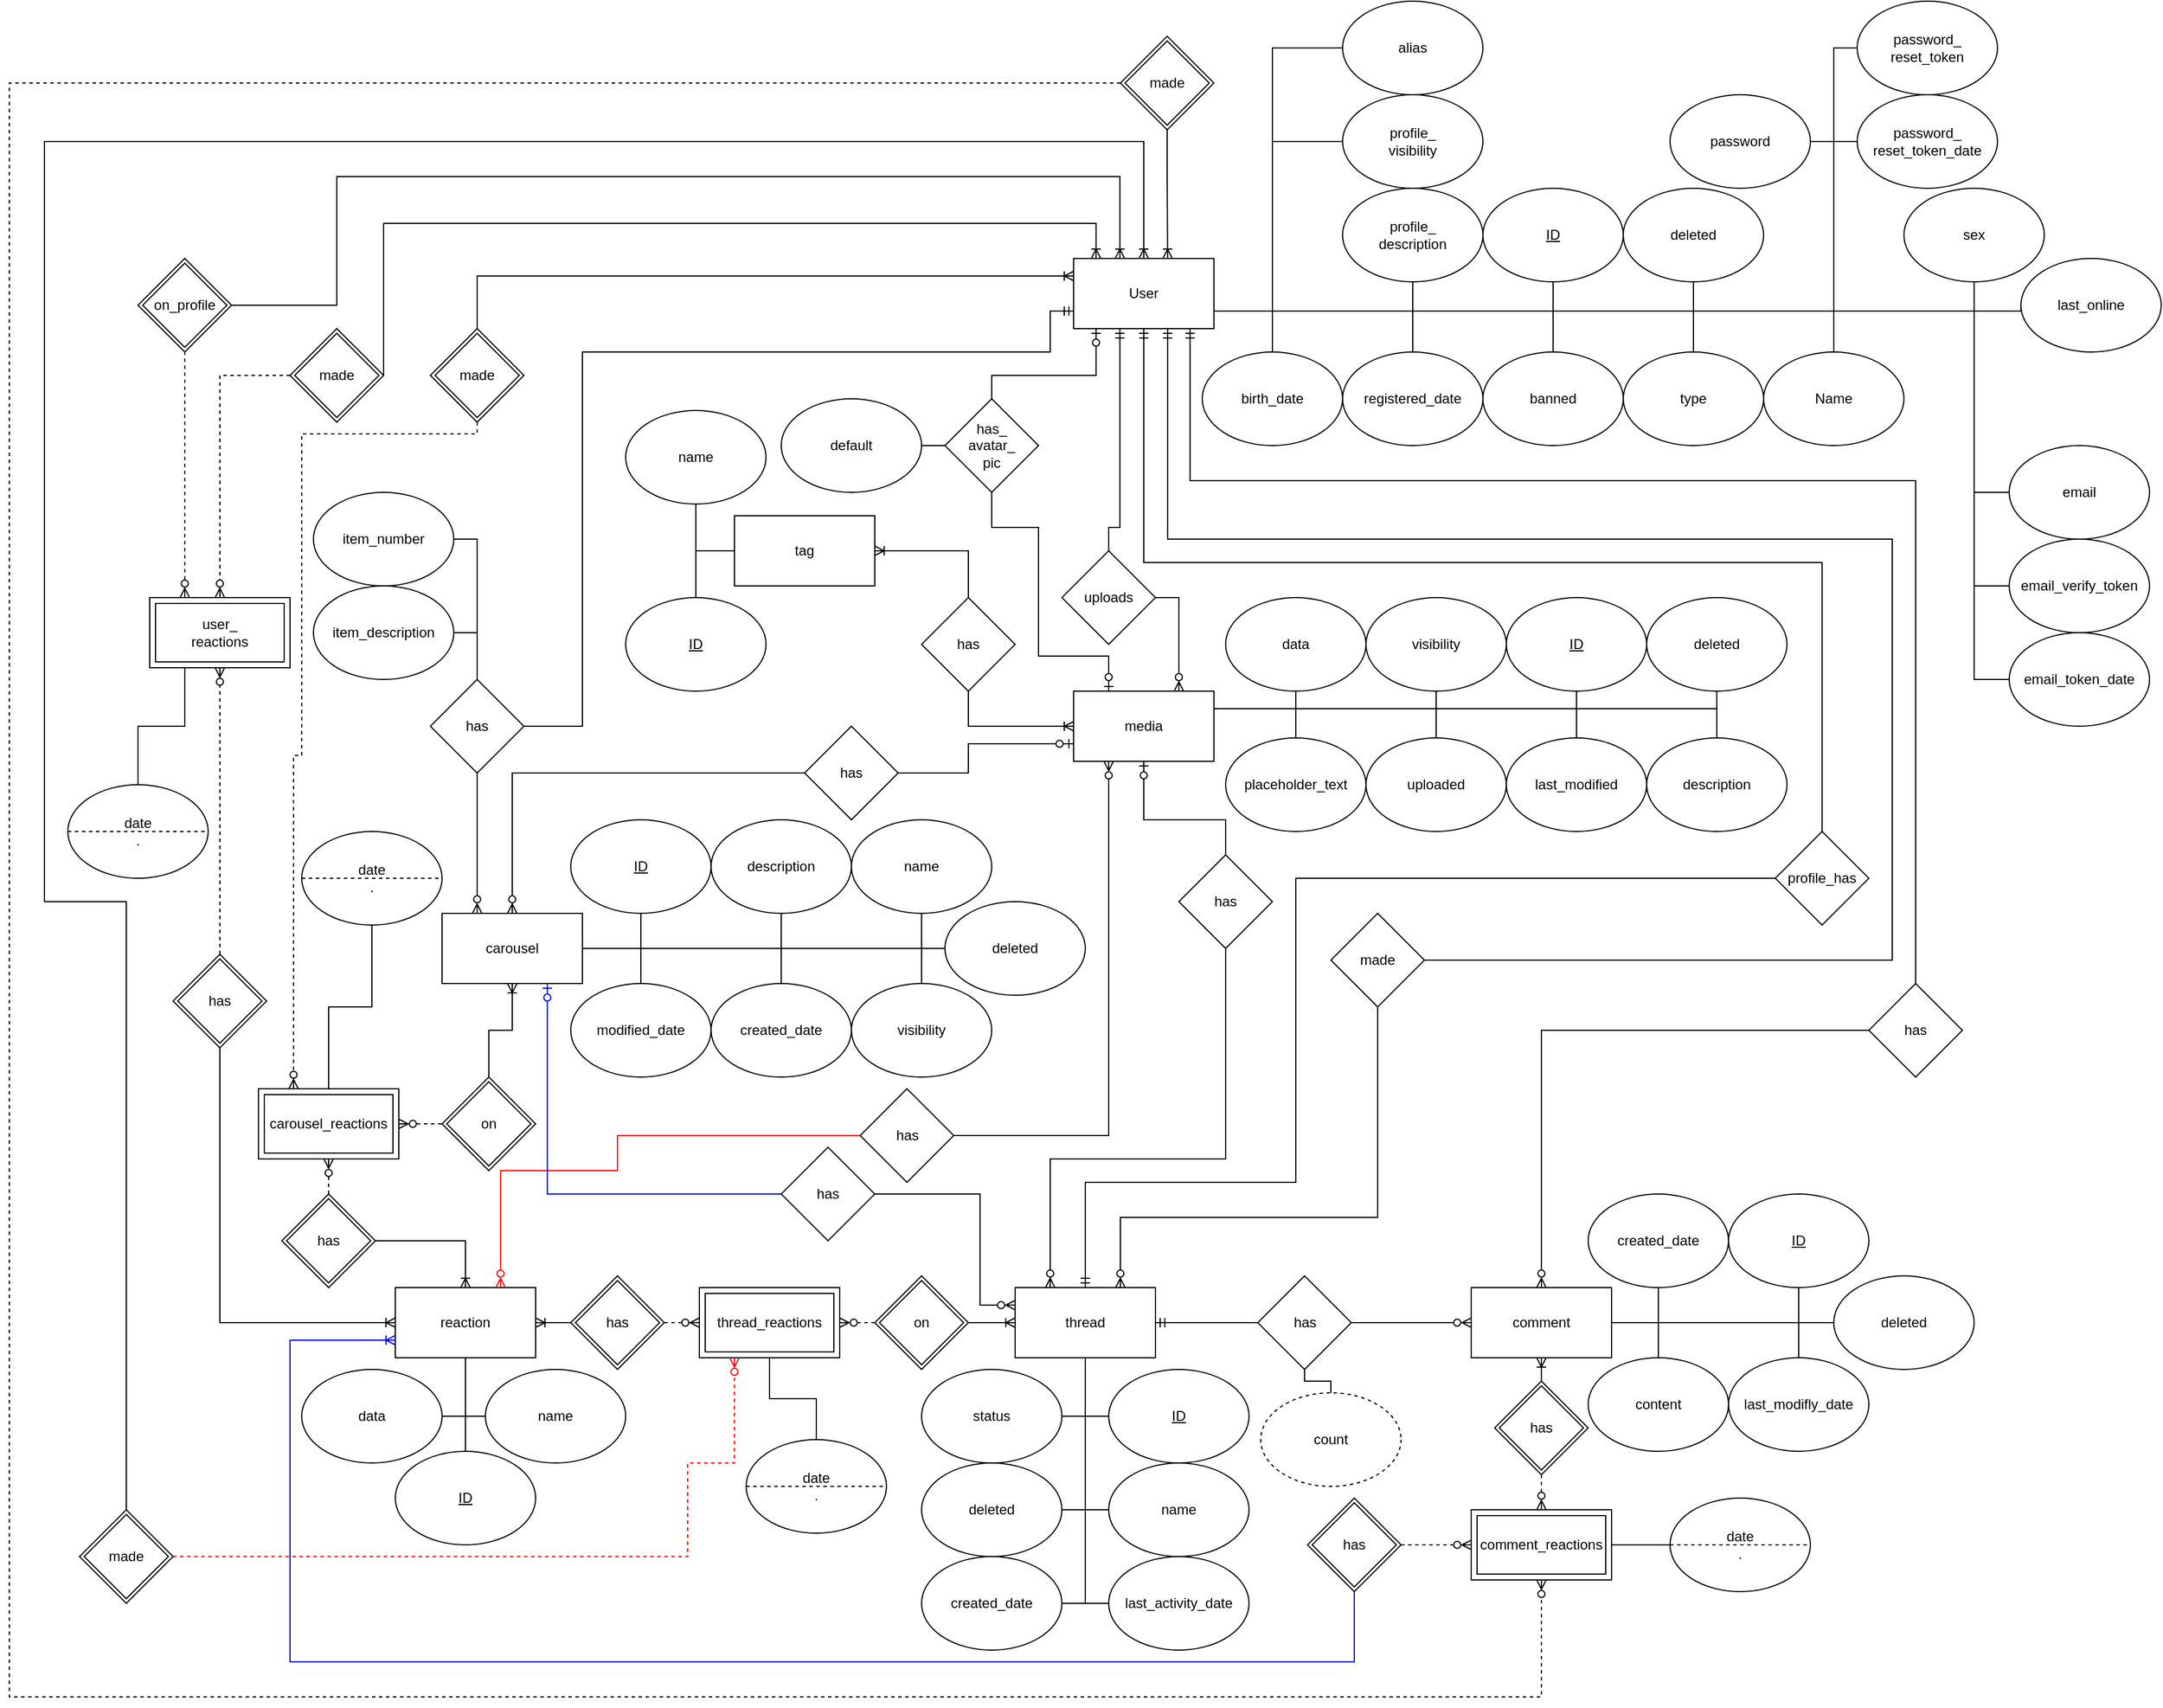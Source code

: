 <mxfile version="20.8.16" type="device"><diagram id="MtypJzg6Tb8qFFEwFL70" name="1 oldal"><mxGraphModel dx="3071" dy="1997" grid="1" gridSize="10" guides="1" tooltips="1" connect="1" arrows="1" fold="1" page="1" pageScale="1" pageWidth="827" pageHeight="1169" math="0" shadow="0"><root><mxCell id="0"/><mxCell id="1" parent="0"/><mxCell id="dZfeglvte216Bx80sz5y-131" style="edgeStyle=orthogonalEdgeStyle;rounded=0;orthogonalLoop=1;jettySize=auto;html=1;exitX=0.33;exitY=1;exitDx=0;exitDy=0;entryX=0.5;entryY=0;entryDx=0;entryDy=0;endArrow=none;endFill=0;startArrow=ERmandOne;startFill=0;exitPerimeter=0;" parent="1" source="dZfeglvte216Bx80sz5y-1" target="dZfeglvte216Bx80sz5y-130" edge="1"><mxGeometry relative="1" as="geometry"><Array as="points"><mxPoint x="-90" y="140"/></Array></mxGeometry></mxCell><mxCell id="6D6ECbLCiUqLHoUFoQ9B-78" style="edgeStyle=orthogonalEdgeStyle;rounded=0;orthogonalLoop=1;jettySize=auto;html=1;exitX=1;exitY=0.75;exitDx=0;exitDy=0;endArrow=none;endFill=0;" parent="1" source="dZfeglvte216Bx80sz5y-1" target="dZfeglvte216Bx80sz5y-3" edge="1"><mxGeometry relative="1" as="geometry"><Array as="points"><mxPoint x="280" y="-45"/></Array></mxGeometry></mxCell><mxCell id="dZfeglvte216Bx80sz5y-1" value="User" style="rounded=0;whiteSpace=wrap;html=1;points=[[0,0,0,0,0],[0,0.25,0,0,0],[0,0.5,0,0,0],[0,0.75,0,0,0],[0,1,0,0,0],[0.16,0,0,0,0],[0.16,1,0,0,0],[0.33,0,0,0,0],[0.33,1,0,0,0],[0.5,0,0,0,0],[0.5,1,0,0,0],[0.67,0,0,0,0],[0.67,1,0,0,0],[0.83,0,0,0,0],[0.83,1,0,0,0],[1,0,0,0,0],[1,0.25,0,0,0],[1,0.5,0,0,0],[1,0.75,0,0,0],[1,1,0,0,0]];" parent="1" vertex="1"><mxGeometry x="-130" y="-90" width="120" height="60" as="geometry"/></mxCell><mxCell id="dZfeglvte216Bx80sz5y-9" style="edgeStyle=orthogonalEdgeStyle;rounded=0;orthogonalLoop=1;jettySize=auto;html=1;exitX=0.5;exitY=0;exitDx=0;exitDy=0;endArrow=none;endFill=0;entryX=1;entryY=0.75;entryDx=0;entryDy=0;" parent="1" source="dZfeglvte216Bx80sz5y-2" target="dZfeglvte216Bx80sz5y-1" edge="1"><mxGeometry relative="1" as="geometry"><Array as="points"><mxPoint x="520" y="-45"/></Array></mxGeometry></mxCell><mxCell id="dZfeglvte216Bx80sz5y-2" value="Name" style="ellipse;whiteSpace=wrap;html=1;" parent="1" vertex="1"><mxGeometry x="460" y="-10" width="120" height="80" as="geometry"/></mxCell><mxCell id="dZfeglvte216Bx80sz5y-3" value="&lt;u&gt;ID&lt;/u&gt;" style="ellipse;whiteSpace=wrap;html=1;" parent="1" vertex="1"><mxGeometry x="220" y="-150" width="120" height="80" as="geometry"/></mxCell><mxCell id="Mn52vAff-rX5zDL7jaZr-45" style="edgeStyle=orthogonalEdgeStyle;rounded=0;orthogonalLoop=1;jettySize=auto;html=1;exitX=0.5;exitY=0;exitDx=0;exitDy=0;entryX=1;entryY=0.75;entryDx=0;entryDy=0;startArrow=none;startFill=0;endArrow=none;endFill=0;" parent="1" source="dZfeglvte216Bx80sz5y-4" target="dZfeglvte216Bx80sz5y-1" edge="1"><mxGeometry relative="1" as="geometry"/></mxCell><mxCell id="dZfeglvte216Bx80sz5y-4" value="birth_date" style="ellipse;whiteSpace=wrap;html=1;" parent="1" vertex="1"><mxGeometry x="-20" y="-10" width="120" height="80" as="geometry"/></mxCell><mxCell id="Mn52vAff-rX5zDL7jaZr-71" style="edgeStyle=orthogonalEdgeStyle;rounded=0;orthogonalLoop=1;jettySize=auto;html=1;exitX=0.5;exitY=1;exitDx=0;exitDy=0;entryX=1;entryY=0.25;entryDx=0;entryDy=0;startArrow=none;startFill=0;endArrow=none;endFill=0;" parent="1" source="dZfeglvte216Bx80sz5y-16" target="dZfeglvte216Bx80sz5y-17" edge="1"><mxGeometry relative="1" as="geometry"><Array as="points"><mxPoint x="300" y="295"/></Array></mxGeometry></mxCell><mxCell id="dZfeglvte216Bx80sz5y-16" value="&lt;u&gt;ID&lt;/u&gt;" style="ellipse;whiteSpace=wrap;html=1;" parent="1" vertex="1"><mxGeometry x="240" y="200" width="120" height="80" as="geometry"/></mxCell><mxCell id="6D6ECbLCiUqLHoUFoQ9B-86" style="edgeStyle=orthogonalEdgeStyle;rounded=0;orthogonalLoop=1;jettySize=auto;html=1;exitX=0.25;exitY=0;exitDx=0;exitDy=0;entryX=0.5;entryY=1;entryDx=0;entryDy=0;endArrow=none;endFill=0;startArrow=ERzeroToOne;startFill=0;" parent="1" source="dZfeglvte216Bx80sz5y-17" target="6D6ECbLCiUqLHoUFoQ9B-84" edge="1"><mxGeometry relative="1" as="geometry"><Array as="points"><mxPoint x="-100" y="250"/><mxPoint x="-160" y="250"/><mxPoint x="-160" y="140"/><mxPoint x="-200" y="140"/></Array></mxGeometry></mxCell><mxCell id="dZfeglvte216Bx80sz5y-17" value="media" style="rounded=0;whiteSpace=wrap;html=1;" parent="1" vertex="1"><mxGeometry x="-130" y="280" width="120" height="60" as="geometry"/></mxCell><mxCell id="Mn52vAff-rX5zDL7jaZr-73" style="edgeStyle=orthogonalEdgeStyle;rounded=0;orthogonalLoop=1;jettySize=auto;html=1;exitX=0.5;exitY=1;exitDx=0;exitDy=0;entryX=1;entryY=0.25;entryDx=0;entryDy=0;startArrow=none;startFill=0;endArrow=none;endFill=0;" parent="1" source="dZfeglvte216Bx80sz5y-18" target="dZfeglvte216Bx80sz5y-17" edge="1"><mxGeometry relative="1" as="geometry"><Array as="points"><mxPoint x="60" y="295"/></Array></mxGeometry></mxCell><mxCell id="dZfeglvte216Bx80sz5y-18" value="data" style="ellipse;whiteSpace=wrap;html=1;" parent="1" vertex="1"><mxGeometry y="200" width="120" height="80" as="geometry"/></mxCell><mxCell id="Mn52vAff-rX5zDL7jaZr-98" style="edgeStyle=orthogonalEdgeStyle;rounded=0;orthogonalLoop=1;jettySize=auto;html=1;exitX=0.5;exitY=1;exitDx=0;exitDy=0;entryX=1;entryY=0.25;entryDx=0;entryDy=0;startArrow=none;startFill=0;endArrow=none;endFill=0;" parent="1" source="dZfeglvte216Bx80sz5y-24" target="dZfeglvte216Bx80sz5y-17" edge="1"><mxGeometry relative="1" as="geometry"><Array as="points"><mxPoint x="180" y="295"/></Array></mxGeometry></mxCell><mxCell id="dZfeglvte216Bx80sz5y-24" value="visibility" style="ellipse;whiteSpace=wrap;html=1;" parent="1" vertex="1"><mxGeometry x="120" y="200" width="120" height="80" as="geometry"/></mxCell><mxCell id="6D6ECbLCiUqLHoUFoQ9B-79" style="edgeStyle=orthogonalEdgeStyle;rounded=0;orthogonalLoop=1;jettySize=auto;html=1;exitX=1;exitY=0.5;exitDx=0;exitDy=0;entryX=1;entryY=0.75;entryDx=0;entryDy=0;endArrow=none;endFill=0;" parent="1" source="dZfeglvte216Bx80sz5y-34" target="dZfeglvte216Bx80sz5y-1" edge="1"><mxGeometry relative="1" as="geometry"><Array as="points"><mxPoint x="520" y="-190"/><mxPoint x="520" y="-45"/></Array></mxGeometry></mxCell><mxCell id="dZfeglvte216Bx80sz5y-34" value="password" style="ellipse;whiteSpace=wrap;html=1;" parent="1" vertex="1"><mxGeometry x="380" y="-230" width="120" height="80" as="geometry"/></mxCell><mxCell id="Mn52vAff-rX5zDL7jaZr-44" style="edgeStyle=orthogonalEdgeStyle;rounded=0;orthogonalLoop=1;jettySize=auto;html=1;exitX=0.5;exitY=0;exitDx=0;exitDy=0;entryX=1;entryY=0.75;entryDx=0;entryDy=0;startArrow=none;startFill=0;endArrow=none;endFill=0;" parent="1" source="dZfeglvte216Bx80sz5y-36" target="dZfeglvte216Bx80sz5y-1" edge="1"><mxGeometry relative="1" as="geometry"/></mxCell><mxCell id="dZfeglvte216Bx80sz5y-36" value="registered_date" style="ellipse;whiteSpace=wrap;html=1;" parent="1" vertex="1"><mxGeometry x="100" y="-10" width="120" height="80" as="geometry"/></mxCell><mxCell id="dZfeglvte216Bx80sz5y-52" style="edgeStyle=orthogonalEdgeStyle;rounded=0;orthogonalLoop=1;jettySize=auto;html=1;exitX=0.5;exitY=1;exitDx=0;exitDy=0;endArrow=none;endFill=0;entryX=1;entryY=0.5;entryDx=0;entryDy=0;" parent="1" source="dZfeglvte216Bx80sz5y-44" target="dZfeglvte216Bx80sz5y-51" edge="1"><mxGeometry relative="1" as="geometry"><Array as="points"><mxPoint x="-120" y="900"/></Array></mxGeometry></mxCell><mxCell id="UAhE1bvouWM0LQ9jqx9I-11" style="edgeStyle=orthogonalEdgeStyle;rounded=0;orthogonalLoop=1;jettySize=auto;html=1;entryX=0;entryY=0.5;entryDx=0;entryDy=0;startArrow=ERmandOne;startFill=0;endArrow=none;endFill=0;exitX=0.5;exitY=0;exitDx=0;exitDy=0;" parent="1" source="dZfeglvte216Bx80sz5y-44" target="UAhE1bvouWM0LQ9jqx9I-10" edge="1"><mxGeometry relative="1" as="geometry"><Array as="points"><mxPoint x="-120" y="700"/><mxPoint x="60" y="700"/><mxPoint x="60" y="440"/></Array></mxGeometry></mxCell><mxCell id="QkJv09YXslSsdKplmNHM-7" style="edgeStyle=orthogonalEdgeStyle;rounded=0;orthogonalLoop=1;jettySize=auto;html=1;entryX=1;entryY=0.5;entryDx=0;entryDy=0;endArrow=none;endFill=0;startArrow=ERzeroToMany;startFill=0;exitX=0;exitY=0.25;exitDx=0;exitDy=0;" parent="1" source="dZfeglvte216Bx80sz5y-44" target="QkJv09YXslSsdKplmNHM-5" edge="1"><mxGeometry relative="1" as="geometry"><mxPoint x="-210" y="790" as="sourcePoint"/><Array as="points"><mxPoint x="-210" y="805"/><mxPoint x="-210" y="710"/></Array></mxGeometry></mxCell><mxCell id="QkJv09YXslSsdKplmNHM-10" style="edgeStyle=orthogonalEdgeStyle;rounded=0;orthogonalLoop=1;jettySize=auto;html=1;exitX=0.75;exitY=0;exitDx=0;exitDy=0;entryX=0.5;entryY=1;entryDx=0;entryDy=0;strokeColor=#000000;startArrow=ERzeroToMany;startFill=0;endArrow=none;endFill=0;" parent="1" source="dZfeglvte216Bx80sz5y-44" target="QkJv09YXslSsdKplmNHM-9" edge="1"><mxGeometry relative="1" as="geometry"><Array as="points"><mxPoint x="-90" y="730"/><mxPoint x="130" y="730"/></Array></mxGeometry></mxCell><mxCell id="dZfeglvte216Bx80sz5y-44" value="thread" style="rounded=0;whiteSpace=wrap;html=1;" parent="1" vertex="1"><mxGeometry x="-180" y="790" width="120" height="60" as="geometry"/></mxCell><mxCell id="Mn52vAff-rX5zDL7jaZr-59" style="edgeStyle=orthogonalEdgeStyle;rounded=0;orthogonalLoop=1;jettySize=auto;html=1;exitX=0;exitY=0.5;exitDx=0;exitDy=0;entryX=0.5;entryY=1;entryDx=0;entryDy=0;startArrow=none;startFill=0;endArrow=none;endFill=0;" parent="1" source="dZfeglvte216Bx80sz5y-45" target="dZfeglvte216Bx80sz5y-44" edge="1"><mxGeometry relative="1" as="geometry"><Array as="points"><mxPoint x="-120" y="900"/></Array></mxGeometry></mxCell><mxCell id="dZfeglvte216Bx80sz5y-45" value="&lt;u&gt;ID&lt;/u&gt;" style="ellipse;whiteSpace=wrap;html=1;" parent="1" vertex="1"><mxGeometry x="-100" y="860" width="120" height="80" as="geometry"/></mxCell><mxCell id="Mn52vAff-rX5zDL7jaZr-58" style="edgeStyle=orthogonalEdgeStyle;rounded=0;orthogonalLoop=1;jettySize=auto;html=1;exitX=0;exitY=0.5;exitDx=0;exitDy=0;entryX=0.5;entryY=1;entryDx=0;entryDy=0;startArrow=none;startFill=0;endArrow=none;endFill=0;" parent="1" source="dZfeglvte216Bx80sz5y-47" target="dZfeglvte216Bx80sz5y-44" edge="1"><mxGeometry relative="1" as="geometry"/></mxCell><mxCell id="dZfeglvte216Bx80sz5y-47" value="name" style="ellipse;whiteSpace=wrap;html=1;" parent="1" vertex="1"><mxGeometry x="-100" y="940" width="120" height="80" as="geometry"/></mxCell><mxCell id="Mn52vAff-rX5zDL7jaZr-107" style="edgeStyle=orthogonalEdgeStyle;rounded=0;orthogonalLoop=1;jettySize=auto;html=1;exitX=1;exitY=0.5;exitDx=0;exitDy=0;entryX=0.5;entryY=1;entryDx=0;entryDy=0;startArrow=none;startFill=0;endArrow=none;endFill=0;" parent="1" source="dZfeglvte216Bx80sz5y-49" target="dZfeglvte216Bx80sz5y-44" edge="1"><mxGeometry relative="1" as="geometry"><Array as="points"><mxPoint x="-120" y="1060"/></Array></mxGeometry></mxCell><mxCell id="dZfeglvte216Bx80sz5y-49" value="created_date" style="ellipse;whiteSpace=wrap;html=1;" parent="1" vertex="1"><mxGeometry x="-260" y="1020" width="120" height="80" as="geometry"/></mxCell><mxCell id="dZfeglvte216Bx80sz5y-51" value="status" style="ellipse;whiteSpace=wrap;html=1;" parent="1" vertex="1"><mxGeometry x="-260" y="860" width="120" height="80" as="geometry"/></mxCell><mxCell id="Mn52vAff-rX5zDL7jaZr-100" style="edgeStyle=orthogonalEdgeStyle;rounded=0;orthogonalLoop=1;jettySize=auto;html=1;exitX=0.5;exitY=0;exitDx=0;exitDy=0;entryX=0;entryY=0.5;entryDx=0;entryDy=0;startArrow=ERzeroToMany;startFill=0;endArrow=none;endFill=0;" parent="1" source="dZfeglvte216Bx80sz5y-53" target="Mn52vAff-rX5zDL7jaZr-99" edge="1"><mxGeometry relative="1" as="geometry"><Array as="points"><mxPoint x="270" y="570"/></Array></mxGeometry></mxCell><mxCell id="dZfeglvte216Bx80sz5y-53" value="comment" style="rounded=0;whiteSpace=wrap;html=1;" parent="1" vertex="1"><mxGeometry x="210" y="790" width="120" height="60" as="geometry"/></mxCell><mxCell id="Mn52vAff-rX5zDL7jaZr-47" style="edgeStyle=orthogonalEdgeStyle;rounded=0;orthogonalLoop=1;jettySize=auto;html=1;exitX=0.5;exitY=1;exitDx=0;exitDy=0;entryX=1;entryY=0.5;entryDx=0;entryDy=0;startArrow=none;startFill=0;endArrow=none;endFill=0;" parent="1" source="dZfeglvte216Bx80sz5y-54" target="dZfeglvte216Bx80sz5y-53" edge="1"><mxGeometry relative="1" as="geometry"/></mxCell><mxCell id="dZfeglvte216Bx80sz5y-54" value="&lt;u&gt;ID&lt;/u&gt;" style="ellipse;whiteSpace=wrap;html=1;" parent="1" vertex="1"><mxGeometry x="430" y="710" width="120" height="80" as="geometry"/></mxCell><mxCell id="Mn52vAff-rX5zDL7jaZr-54" style="edgeStyle=orthogonalEdgeStyle;rounded=0;orthogonalLoop=1;jettySize=auto;html=1;exitX=0.5;exitY=1;exitDx=0;exitDy=0;entryX=1;entryY=0.5;entryDx=0;entryDy=0;startArrow=none;startFill=0;endArrow=none;endFill=0;" parent="1" source="dZfeglvte216Bx80sz5y-56" target="dZfeglvte216Bx80sz5y-53" edge="1"><mxGeometry relative="1" as="geometry"/></mxCell><mxCell id="dZfeglvte216Bx80sz5y-56" value="created_date" style="ellipse;whiteSpace=wrap;html=1;" parent="1" vertex="1"><mxGeometry x="310" y="710" width="120" height="80" as="geometry"/></mxCell><mxCell id="Mn52vAff-rX5zDL7jaZr-46" style="edgeStyle=orthogonalEdgeStyle;rounded=0;orthogonalLoop=1;jettySize=auto;html=1;exitX=0.5;exitY=0;exitDx=0;exitDy=0;entryX=1;entryY=0.5;entryDx=0;entryDy=0;startArrow=none;startFill=0;endArrow=none;endFill=0;" parent="1" source="dZfeglvte216Bx80sz5y-58" target="dZfeglvte216Bx80sz5y-53" edge="1"><mxGeometry relative="1" as="geometry"/></mxCell><mxCell id="dZfeglvte216Bx80sz5y-58" value="last_modifly_date" style="ellipse;whiteSpace=wrap;html=1;" parent="1" vertex="1"><mxGeometry x="430" y="850" width="120" height="80" as="geometry"/></mxCell><mxCell id="Mn52vAff-rX5zDL7jaZr-48" style="edgeStyle=orthogonalEdgeStyle;rounded=0;orthogonalLoop=1;jettySize=auto;html=1;exitX=0.5;exitY=0;exitDx=0;exitDy=0;entryX=1;entryY=0.5;entryDx=0;entryDy=0;startArrow=none;startFill=0;endArrow=none;endFill=0;" parent="1" source="dZfeglvte216Bx80sz5y-60" target="dZfeglvte216Bx80sz5y-53" edge="1"><mxGeometry relative="1" as="geometry"/></mxCell><mxCell id="dZfeglvte216Bx80sz5y-60" value="content" style="ellipse;whiteSpace=wrap;html=1;" parent="1" vertex="1"><mxGeometry x="310" y="850" width="120" height="80" as="geometry"/></mxCell><mxCell id="Mn52vAff-rX5zDL7jaZr-28" style="edgeStyle=orthogonalEdgeStyle;rounded=0;orthogonalLoop=1;jettySize=auto;html=1;exitX=0;exitY=0.5;exitDx=0;exitDy=0;startArrow=none;startFill=0;endArrow=none;endFill=0;" parent="1" source="dZfeglvte216Bx80sz5y-72" edge="1"><mxGeometry relative="1" as="geometry"><mxPoint x="-10" y="-45" as="targetPoint"/><Array as="points"><mxPoint x="640" y="110"/><mxPoint x="640" y="-45"/></Array></mxGeometry></mxCell><mxCell id="dZfeglvte216Bx80sz5y-72" value="email" style="ellipse;whiteSpace=wrap;html=1;" parent="1" vertex="1"><mxGeometry x="670" y="70" width="120" height="80" as="geometry"/></mxCell><mxCell id="Mn52vAff-rX5zDL7jaZr-29" style="edgeStyle=orthogonalEdgeStyle;rounded=0;orthogonalLoop=1;jettySize=auto;html=1;exitX=0;exitY=0.5;exitDx=0;exitDy=0;entryX=1;entryY=0.75;entryDx=0;entryDy=0;startArrow=none;startFill=0;endArrow=none;endFill=0;" parent="1" source="dZfeglvte216Bx80sz5y-74" target="dZfeglvte216Bx80sz5y-1" edge="1"><mxGeometry relative="1" as="geometry"><Array as="points"><mxPoint x="640" y="190"/><mxPoint x="640" y="-45"/></Array></mxGeometry></mxCell><mxCell id="dZfeglvte216Bx80sz5y-74" value="email_verify_token" style="ellipse;whiteSpace=wrap;html=1;" parent="1" vertex="1"><mxGeometry x="670" y="150" width="120" height="80" as="geometry"/></mxCell><mxCell id="dZfeglvte216Bx80sz5y-77" value="tag" style="rounded=0;whiteSpace=wrap;html=1;" parent="1" vertex="1"><mxGeometry x="-420" y="130" width="120" height="60" as="geometry"/></mxCell><mxCell id="dZfeglvte216Bx80sz5y-79" style="edgeStyle=orthogonalEdgeStyle;rounded=0;orthogonalLoop=1;jettySize=auto;html=1;exitX=0.5;exitY=1;exitDx=0;exitDy=0;endArrow=none;endFill=0;entryX=0;entryY=0.5;entryDx=0;entryDy=0;" parent="1" source="dZfeglvte216Bx80sz5y-78" target="dZfeglvte216Bx80sz5y-77" edge="1"><mxGeometry relative="1" as="geometry"><Array as="points"><mxPoint x="-453" y="160"/></Array></mxGeometry></mxCell><mxCell id="dZfeglvte216Bx80sz5y-78" value="name" style="ellipse;whiteSpace=wrap;html=1;" parent="1" vertex="1"><mxGeometry x="-513" y="40" width="120" height="80" as="geometry"/></mxCell><mxCell id="Mn52vAff-rX5zDL7jaZr-88" style="edgeStyle=orthogonalEdgeStyle;rounded=0;orthogonalLoop=1;jettySize=auto;html=1;exitX=0;exitY=0.5;exitDx=0;exitDy=0;startArrow=none;startFill=0;endArrow=none;endFill=0;entryX=1;entryY=0.75;entryDx=0;entryDy=0;" parent="1" source="dZfeglvte216Bx80sz5y-86" target="dZfeglvte216Bx80sz5y-1" edge="1"><mxGeometry relative="1" as="geometry"><mxPoint x="10" y="-50" as="targetPoint"/><Array as="points"><mxPoint x="40" y="-190"/><mxPoint x="40" y="-45"/></Array></mxGeometry></mxCell><mxCell id="dZfeglvte216Bx80sz5y-86" value="profile_&lt;br&gt;visibility" style="ellipse;whiteSpace=wrap;html=1;" parent="1" vertex="1"><mxGeometry x="100" y="-230" width="120" height="80" as="geometry"/></mxCell><mxCell id="Mn52vAff-rX5zDL7jaZr-78" style="edgeStyle=orthogonalEdgeStyle;rounded=0;orthogonalLoop=1;jettySize=auto;html=1;startArrow=none;startFill=0;endArrow=none;endFill=0;entryX=1;entryY=0.75;entryDx=0;entryDy=0;exitX=0.5;exitY=1;exitDx=0;exitDy=0;" parent="1" source="dZfeglvte216Bx80sz5y-88" target="dZfeglvte216Bx80sz5y-1" edge="1"><mxGeometry relative="1" as="geometry"><mxPoint x="-370" y="-10" as="targetPoint"/><Array as="points"><mxPoint x="160" y="-45"/></Array></mxGeometry></mxCell><mxCell id="dZfeglvte216Bx80sz5y-88" value="profile_&lt;br&gt;description" style="ellipse;whiteSpace=wrap;html=1;" parent="1" vertex="1"><mxGeometry x="100" y="-150" width="120" height="80" as="geometry"/></mxCell><mxCell id="dZfeglvte216Bx80sz5y-132" style="edgeStyle=orthogonalEdgeStyle;rounded=0;orthogonalLoop=1;jettySize=auto;html=1;exitX=1;exitY=0.5;exitDx=0;exitDy=0;endArrow=ERzeroToMany;endFill=0;entryX=0.75;entryY=0;entryDx=0;entryDy=0;" parent="1" source="dZfeglvte216Bx80sz5y-130" target="dZfeglvte216Bx80sz5y-17" edge="1"><mxGeometry relative="1" as="geometry"><Array as="points"><mxPoint x="-40" y="200"/></Array></mxGeometry></mxCell><mxCell id="dZfeglvte216Bx80sz5y-130" value="uploads" style="rhombus;whiteSpace=wrap;html=1;" parent="1" vertex="1"><mxGeometry x="-140" y="160" width="80" height="80" as="geometry"/></mxCell><mxCell id="dZfeglvte216Bx80sz5y-134" style="edgeStyle=orthogonalEdgeStyle;rounded=0;orthogonalLoop=1;jettySize=auto;html=1;exitX=0.5;exitY=1;exitDx=0;exitDy=0;entryX=0;entryY=0.5;entryDx=0;entryDy=0;endArrow=ERoneToMany;endFill=0;" parent="1" source="dZfeglvte216Bx80sz5y-133" target="dZfeglvte216Bx80sz5y-17" edge="1"><mxGeometry relative="1" as="geometry"><Array as="points"><mxPoint x="-220" y="310"/></Array></mxGeometry></mxCell><mxCell id="dZfeglvte216Bx80sz5y-135" style="edgeStyle=orthogonalEdgeStyle;rounded=0;orthogonalLoop=1;jettySize=auto;html=1;exitX=0.5;exitY=0;exitDx=0;exitDy=0;entryX=1;entryY=0.5;entryDx=0;entryDy=0;endArrow=ERoneToMany;endFill=0;startArrow=none;startFill=0;" parent="1" source="dZfeglvte216Bx80sz5y-133" target="dZfeglvte216Bx80sz5y-77" edge="1"><mxGeometry relative="1" as="geometry"/></mxCell><mxCell id="dZfeglvte216Bx80sz5y-133" value="has" style="rhombus;whiteSpace=wrap;html=1;" parent="1" vertex="1"><mxGeometry x="-260" y="200" width="80" height="80" as="geometry"/></mxCell><mxCell id="Mn52vAff-rX5zDL7jaZr-70" style="edgeStyle=orthogonalEdgeStyle;rounded=0;orthogonalLoop=1;jettySize=auto;html=1;exitX=0.5;exitY=1;exitDx=0;exitDy=0;startArrow=none;startFill=0;endArrow=none;endFill=0;entryX=1;entryY=0.25;entryDx=0;entryDy=0;" parent="1" source="6D6ECbLCiUqLHoUFoQ9B-5" target="dZfeglvte216Bx80sz5y-17" edge="1"><mxGeometry relative="1" as="geometry"><mxPoint x="-10" y="310" as="targetPoint"/><Array as="points"><mxPoint x="420" y="295"/></Array></mxGeometry></mxCell><mxCell id="6D6ECbLCiUqLHoUFoQ9B-5" value="deleted" style="ellipse;whiteSpace=wrap;html=1;" parent="1" vertex="1"><mxGeometry x="360" y="200" width="120" height="80" as="geometry"/></mxCell><mxCell id="6D6ECbLCiUqLHoUFoQ9B-40" style="edgeStyle=orthogonalEdgeStyle;rounded=0;orthogonalLoop=1;jettySize=auto;html=1;exitX=0;exitY=0.5;exitDx=0;exitDy=0;entryX=1;entryY=0.5;entryDx=0;entryDy=0;endArrow=ERmandOne;endFill=0;startArrow=none;startFill=0;" parent="1" source="6D6ECbLCiUqLHoUFoQ9B-17" target="dZfeglvte216Bx80sz5y-44" edge="1"><mxGeometry relative="1" as="geometry"><Array as="points"><mxPoint x="28" y="820"/></Array></mxGeometry></mxCell><mxCell id="Mn52vAff-rX5zDL7jaZr-56" style="edgeStyle=orthogonalEdgeStyle;rounded=0;orthogonalLoop=1;jettySize=auto;html=1;exitX=1;exitY=0.5;exitDx=0;exitDy=0;entryX=0;entryY=0.5;entryDx=0;entryDy=0;startArrow=none;startFill=0;endArrow=ERzeroToMany;endFill=0;" parent="1" source="6D6ECbLCiUqLHoUFoQ9B-17" target="dZfeglvte216Bx80sz5y-53" edge="1"><mxGeometry relative="1" as="geometry"><Array as="points"><mxPoint x="190" y="820"/><mxPoint x="190" y="820"/></Array></mxGeometry></mxCell><mxCell id="6D6ECbLCiUqLHoUFoQ9B-17" value="has" style="rhombus;whiteSpace=wrap;html=1;" parent="1" vertex="1"><mxGeometry x="27.5" y="780" width="80" height="80" as="geometry"/></mxCell><mxCell id="6D6ECbLCiUqLHoUFoQ9B-38" style="edgeStyle=orthogonalEdgeStyle;rounded=0;orthogonalLoop=1;jettySize=auto;html=1;exitX=0.5;exitY=1;exitDx=0;exitDy=0;endArrow=ERzeroToMany;endFill=0;startArrow=none;startFill=0;entryX=0.25;entryY=0;entryDx=0;entryDy=0;" parent="1" source="6D6ECbLCiUqLHoUFoQ9B-30" target="dZfeglvte216Bx80sz5y-44" edge="1"><mxGeometry relative="1" as="geometry"><Array as="points"><mxPoint y="680"/><mxPoint x="-150" y="680"/></Array><mxPoint x="-110" y="820" as="targetPoint"/></mxGeometry></mxCell><mxCell id="UAhE1bvouWM0LQ9jqx9I-7" style="edgeStyle=orthogonalEdgeStyle;rounded=0;orthogonalLoop=1;jettySize=auto;html=1;exitX=0.5;exitY=0;exitDx=0;exitDy=0;startArrow=none;startFill=0;endArrow=ERzeroToOne;endFill=0;entryX=0.5;entryY=1;entryDx=0;entryDy=0;" parent="1" source="6D6ECbLCiUqLHoUFoQ9B-30" target="dZfeglvte216Bx80sz5y-17" edge="1"><mxGeometry relative="1" as="geometry"><Array as="points"><mxPoint y="390"/><mxPoint x="-70" y="390"/></Array><mxPoint x="-40" y="380" as="targetPoint"/></mxGeometry></mxCell><mxCell id="6D6ECbLCiUqLHoUFoQ9B-30" value="has" style="rhombus;whiteSpace=wrap;html=1;" parent="1" vertex="1"><mxGeometry x="-40" y="420" width="80" height="80" as="geometry"/></mxCell><mxCell id="6D6ECbLCiUqLHoUFoQ9B-39" style="edgeStyle=orthogonalEdgeStyle;rounded=0;orthogonalLoop=1;jettySize=auto;html=1;exitX=0.5;exitY=1;exitDx=0;exitDy=0;endArrow=none;endFill=0;" parent="1" source="dZfeglvte216Bx80sz5y-49" target="dZfeglvte216Bx80sz5y-49" edge="1"><mxGeometry relative="1" as="geometry"/></mxCell><mxCell id="Mn52vAff-rX5zDL7jaZr-63" style="edgeStyle=orthogonalEdgeStyle;rounded=0;orthogonalLoop=1;jettySize=auto;html=1;exitX=0;exitY=0.5;exitDx=0;exitDy=0;entryX=0.5;entryY=1;entryDx=0;entryDy=0;startArrow=none;startFill=0;endArrow=none;endFill=0;" parent="1" source="6D6ECbLCiUqLHoUFoQ9B-64" target="dZfeglvte216Bx80sz5y-44" edge="1"><mxGeometry relative="1" as="geometry"><Array as="points"><mxPoint x="-120" y="1060"/></Array></mxGeometry></mxCell><mxCell id="6D6ECbLCiUqLHoUFoQ9B-64" value="last_activity_date" style="ellipse;whiteSpace=wrap;html=1;" parent="1" vertex="1"><mxGeometry x="-100" y="1020" width="120" height="80" as="geometry"/></mxCell><mxCell id="6D6ECbLCiUqLHoUFoQ9B-85" style="edgeStyle=orthogonalEdgeStyle;rounded=0;orthogonalLoop=1;jettySize=auto;html=1;exitX=0.5;exitY=0;exitDx=0;exitDy=0;endArrow=ERzeroToOne;endFill=0;entryX=0.16;entryY=1;entryDx=0;entryDy=0;entryPerimeter=0;" parent="1" source="6D6ECbLCiUqLHoUFoQ9B-84" target="dZfeglvte216Bx80sz5y-1" edge="1"><mxGeometry relative="1" as="geometry"><mxPoint x="-400" y="20" as="targetPoint"/><Array as="points"><mxPoint x="-200" y="10"/><mxPoint x="-111" y="10"/></Array></mxGeometry></mxCell><mxCell id="6D6ECbLCiUqLHoUFoQ9B-84" value="has_&lt;br&gt;avatar_&lt;br&gt;pic" style="rhombus;whiteSpace=wrap;html=1;" parent="1" vertex="1"><mxGeometry x="-240" y="30" width="80" height="80" as="geometry"/></mxCell><mxCell id="6D6ECbLCiUqLHoUFoQ9B-92" style="edgeStyle=orthogonalEdgeStyle;rounded=0;orthogonalLoop=1;jettySize=auto;html=1;exitX=0;exitY=0.5;exitDx=0;exitDy=0;endArrow=none;endFill=0;entryX=1;entryY=0.75;entryDx=0;entryDy=0;" parent="1" source="6D6ECbLCiUqLHoUFoQ9B-90" target="dZfeglvte216Bx80sz5y-1" edge="1"><mxGeometry relative="1" as="geometry"><mxPoint x="-50" y="-130" as="targetPoint"/><Array as="points"><mxPoint x="680" y="-45"/></Array></mxGeometry></mxCell><mxCell id="6D6ECbLCiUqLHoUFoQ9B-90" value="last_online" style="ellipse;whiteSpace=wrap;html=1;" parent="1" vertex="1"><mxGeometry x="680" y="-90" width="120" height="80" as="geometry"/></mxCell><mxCell id="UAhE1bvouWM0LQ9jqx9I-9" style="edgeStyle=orthogonalEdgeStyle;rounded=0;orthogonalLoop=1;jettySize=auto;html=1;exitX=0.5;exitY=0;exitDx=0;exitDy=0;entryX=1;entryY=0.75;entryDx=0;entryDy=0;startArrow=none;startFill=0;endArrow=none;endFill=0;" parent="1" source="UAhE1bvouWM0LQ9jqx9I-8" target="dZfeglvte216Bx80sz5y-1" edge="1"><mxGeometry relative="1" as="geometry"><Array as="points"><mxPoint x="400" y="-45"/></Array></mxGeometry></mxCell><mxCell id="UAhE1bvouWM0LQ9jqx9I-8" value="type" style="ellipse;whiteSpace=wrap;html=1;" parent="1" vertex="1"><mxGeometry x="340" y="-10" width="120" height="80" as="geometry"/></mxCell><mxCell id="UAhE1bvouWM0LQ9jqx9I-12" style="edgeStyle=orthogonalEdgeStyle;rounded=0;orthogonalLoop=1;jettySize=auto;html=1;exitX=0.5;exitY=0;exitDx=0;exitDy=0;startArrow=none;startFill=0;endArrow=ERmandOne;endFill=0;entryX=0.5;entryY=1;entryDx=0;entryDy=0;entryPerimeter=0;" parent="1" source="UAhE1bvouWM0LQ9jqx9I-10" target="dZfeglvte216Bx80sz5y-1" edge="1"><mxGeometry relative="1" as="geometry"><Array as="points"><mxPoint x="510" y="170"/><mxPoint x="-70" y="170"/></Array><mxPoint x="-50" y="-10" as="targetPoint"/></mxGeometry></mxCell><mxCell id="UAhE1bvouWM0LQ9jqx9I-10" value="profile_has" style="rhombus;whiteSpace=wrap;html=1;" parent="1" vertex="1"><mxGeometry x="470" y="400" width="80" height="80" as="geometry"/></mxCell><mxCell id="UAhE1bvouWM0LQ9jqx9I-25" style="edgeStyle=orthogonalEdgeStyle;rounded=0;orthogonalLoop=1;jettySize=auto;html=1;exitX=1;exitY=0.5;exitDx=0;exitDy=0;entryX=0.5;entryY=1;entryDx=0;entryDy=0;startArrow=none;startFill=0;endArrow=none;endFill=0;" parent="1" source="UAhE1bvouWM0LQ9jqx9I-24" target="dZfeglvte216Bx80sz5y-44" edge="1"><mxGeometry relative="1" as="geometry"><Array as="points"><mxPoint x="-120" y="980"/></Array></mxGeometry></mxCell><mxCell id="UAhE1bvouWM0LQ9jqx9I-24" value="deleted" style="ellipse;whiteSpace=wrap;html=1;" parent="1" vertex="1"><mxGeometry x="-260" y="940" width="120" height="80" as="geometry"/></mxCell><mxCell id="UAhE1bvouWM0LQ9jqx9I-60" style="edgeStyle=orthogonalEdgeStyle;rounded=0;orthogonalLoop=1;jettySize=auto;html=1;exitX=0.5;exitY=1;exitDx=0;exitDy=0;entryX=1;entryY=0.75;entryDx=0;entryDy=0;startArrow=none;startFill=0;endArrow=none;endFill=0;" parent="1" source="UAhE1bvouWM0LQ9jqx9I-59" target="dZfeglvte216Bx80sz5y-1" edge="1"><mxGeometry relative="1" as="geometry"><Array as="points"><mxPoint x="400" y="-45"/></Array></mxGeometry></mxCell><mxCell id="UAhE1bvouWM0LQ9jqx9I-59" value="deleted" style="ellipse;whiteSpace=wrap;html=1;" parent="1" vertex="1"><mxGeometry x="340" y="-150" width="120" height="80" as="geometry"/></mxCell><mxCell id="Mn52vAff-rX5zDL7jaZr-43" style="edgeStyle=orthogonalEdgeStyle;rounded=0;orthogonalLoop=1;jettySize=auto;html=1;exitX=0.5;exitY=0;exitDx=0;exitDy=0;entryX=1;entryY=0.75;entryDx=0;entryDy=0;startArrow=none;startFill=0;endArrow=none;endFill=0;" parent="1" source="UAhE1bvouWM0LQ9jqx9I-61" target="dZfeglvte216Bx80sz5y-1" edge="1"><mxGeometry relative="1" as="geometry"/></mxCell><mxCell id="UAhE1bvouWM0LQ9jqx9I-61" value="banned" style="ellipse;whiteSpace=wrap;html=1;" parent="1" vertex="1"><mxGeometry x="220" y="-10" width="120" height="80" as="geometry"/></mxCell><mxCell id="Mn52vAff-rX5zDL7jaZr-102" style="edgeStyle=orthogonalEdgeStyle;rounded=0;orthogonalLoop=1;jettySize=auto;html=1;exitX=0.5;exitY=0;exitDx=0;exitDy=0;entryX=0.83;entryY=1;entryDx=0;entryDy=0;startArrow=none;startFill=0;endArrow=ERmandOne;endFill=0;entryPerimeter=0;" parent="1" source="Mn52vAff-rX5zDL7jaZr-99" target="dZfeglvte216Bx80sz5y-1" edge="1"><mxGeometry relative="1" as="geometry"><Array as="points"><mxPoint x="590" y="100"/><mxPoint x="-30" y="100"/></Array></mxGeometry></mxCell><mxCell id="Mn52vAff-rX5zDL7jaZr-99" value="has" style="rhombus;whiteSpace=wrap;html=1;" parent="1" vertex="1"><mxGeometry x="550" y="530" width="80" height="80" as="geometry"/></mxCell><mxCell id="-5fK-wkunYE34qFGGVz6-3" style="edgeStyle=orthogonalEdgeStyle;rounded=0;orthogonalLoop=1;jettySize=auto;html=1;exitX=0.5;exitY=0;exitDx=0;exitDy=0;endArrow=none;endFill=0;entryX=1;entryY=0.25;entryDx=0;entryDy=0;" parent="1" source="-5fK-wkunYE34qFGGVz6-1" target="dZfeglvte216Bx80sz5y-17" edge="1"><mxGeometry relative="1" as="geometry"><mxPoint x="50" y="300" as="targetPoint"/><Array as="points"><mxPoint x="420" y="295"/></Array></mxGeometry></mxCell><mxCell id="-5fK-wkunYE34qFGGVz6-1" value="description" style="ellipse;whiteSpace=wrap;html=1;" parent="1" vertex="1"><mxGeometry x="360" y="320" width="120" height="80" as="geometry"/></mxCell><mxCell id="-5fK-wkunYE34qFGGVz6-5" style="edgeStyle=orthogonalEdgeStyle;rounded=0;orthogonalLoop=1;jettySize=auto;html=1;exitX=0.5;exitY=0;exitDx=0;exitDy=0;entryX=1;entryY=0.25;entryDx=0;entryDy=0;endArrow=none;endFill=0;" parent="1" source="-5fK-wkunYE34qFGGVz6-4" target="dZfeglvte216Bx80sz5y-17" edge="1"><mxGeometry relative="1" as="geometry"/></mxCell><mxCell id="-5fK-wkunYE34qFGGVz6-4" value="placeholder_text" style="ellipse;whiteSpace=wrap;html=1;" parent="1" vertex="1"><mxGeometry y="320" width="120" height="80" as="geometry"/></mxCell><mxCell id="lCp2x-4ndeQ_BiEkId_Q-3" style="edgeStyle=none;rounded=0;orthogonalLoop=1;jettySize=auto;html=1;exitX=0.5;exitY=0;exitDx=0;exitDy=0;entryX=1;entryY=0.25;entryDx=0;entryDy=0;startArrow=none;startFill=0;endArrow=none;endFill=0;" parent="1" source="lCp2x-4ndeQ_BiEkId_Q-1" target="dZfeglvte216Bx80sz5y-17" edge="1"><mxGeometry relative="1" as="geometry"><Array as="points"><mxPoint x="180" y="295"/></Array></mxGeometry></mxCell><mxCell id="lCp2x-4ndeQ_BiEkId_Q-1" value="uploaded" style="ellipse;whiteSpace=wrap;html=1;" parent="1" vertex="1"><mxGeometry x="120" y="320" width="120" height="80" as="geometry"/></mxCell><mxCell id="lCp2x-4ndeQ_BiEkId_Q-4" style="edgeStyle=none;rounded=0;orthogonalLoop=1;jettySize=auto;html=1;exitX=0.5;exitY=0;exitDx=0;exitDy=0;entryX=1;entryY=0.25;entryDx=0;entryDy=0;startArrow=none;startFill=0;endArrow=none;endFill=0;" parent="1" source="lCp2x-4ndeQ_BiEkId_Q-2" target="dZfeglvte216Bx80sz5y-17" edge="1"><mxGeometry relative="1" as="geometry"><Array as="points"><mxPoint x="300" y="295"/></Array></mxGeometry></mxCell><mxCell id="lCp2x-4ndeQ_BiEkId_Q-2" value="last_modified" style="ellipse;whiteSpace=wrap;html=1;" parent="1" vertex="1"><mxGeometry x="240" y="320" width="120" height="80" as="geometry"/></mxCell><mxCell id="24BG95UsTLRzvMyq7Aou-4" style="edgeStyle=orthogonalEdgeStyle;rounded=0;orthogonalLoop=1;jettySize=auto;html=1;exitX=1;exitY=0.5;exitDx=0;exitDy=0;entryX=0;entryY=0.5;entryDx=0;entryDy=0;startArrow=none;startFill=0;endArrow=none;endFill=0;" parent="1" source="24BG95UsTLRzvMyq7Aou-3" target="6D6ECbLCiUqLHoUFoQ9B-84" edge="1"><mxGeometry relative="1" as="geometry"/></mxCell><mxCell id="24BG95UsTLRzvMyq7Aou-3" value="default" style="ellipse;whiteSpace=wrap;html=1;" parent="1" vertex="1"><mxGeometry x="-380" y="30" width="120" height="80" as="geometry"/></mxCell><mxCell id="Ofb9ZHng59T90bCMY7J4-2" style="edgeStyle=orthogonalEdgeStyle;rounded=0;orthogonalLoop=1;jettySize=auto;html=1;exitX=0.5;exitY=1;exitDx=0;exitDy=0;entryX=1;entryY=0.75;entryDx=0;entryDy=0;endArrow=none;endFill=0;" parent="1" source="Ofb9ZHng59T90bCMY7J4-1" target="dZfeglvte216Bx80sz5y-1" edge="1"><mxGeometry relative="1" as="geometry"/></mxCell><mxCell id="Ofb9ZHng59T90bCMY7J4-1" value="sex" style="ellipse;whiteSpace=wrap;html=1;" parent="1" vertex="1"><mxGeometry x="580" y="-150" width="120" height="80" as="geometry"/></mxCell><mxCell id="HOrq6qjOH3Sm1NuLAuk3-2" style="edgeStyle=orthogonalEdgeStyle;rounded=0;orthogonalLoop=1;jettySize=auto;html=1;exitX=0.5;exitY=0;exitDx=0;exitDy=0;endArrow=none;endFill=0;entryX=0;entryY=0.5;entryDx=0;entryDy=0;" parent="1" source="HOrq6qjOH3Sm1NuLAuk3-1" target="dZfeglvte216Bx80sz5y-77" edge="1"><mxGeometry relative="1" as="geometry"/></mxCell><mxCell id="HOrq6qjOH3Sm1NuLAuk3-1" value="&lt;u&gt;ID&lt;/u&gt;" style="ellipse;whiteSpace=wrap;html=1;" parent="1" vertex="1"><mxGeometry x="-513" y="200" width="120" height="80" as="geometry"/></mxCell><mxCell id="v9FBa-wdpHhlqssgb_Lv-11" style="edgeStyle=orthogonalEdgeStyle;rounded=0;orthogonalLoop=1;jettySize=auto;html=1;exitX=1;exitY=0.5;exitDx=0;exitDy=0;entryX=0.5;entryY=1;entryDx=0;entryDy=0;startArrow=none;startFill=0;endArrow=none;endFill=0;" parent="1" source="v9FBa-wdpHhlqssgb_Lv-1" target="v9FBa-wdpHhlqssgb_Lv-5" edge="1"><mxGeometry relative="1" as="geometry"><Array as="points"><mxPoint x="-500" y="500"/></Array></mxGeometry></mxCell><mxCell id="v9FBa-wdpHhlqssgb_Lv-1" value="carousel" style="rounded=0;whiteSpace=wrap;html=1;" parent="1" vertex="1"><mxGeometry x="-670" y="470" width="120" height="60" as="geometry"/></mxCell><mxCell id="v9FBa-wdpHhlqssgb_Lv-3" style="edgeStyle=orthogonalEdgeStyle;rounded=0;orthogonalLoop=1;jettySize=auto;html=1;exitX=1;exitY=0.5;exitDx=0;exitDy=0;endArrow=ERzeroToOne;endFill=0;entryX=0;entryY=0.75;entryDx=0;entryDy=0;startArrow=none;startFill=0;" parent="1" source="v9FBa-wdpHhlqssgb_Lv-2" target="dZfeglvte216Bx80sz5y-17" edge="1"><mxGeometry relative="1" as="geometry"><mxPoint x="-160" y="370" as="targetPoint"/><Array as="points"><mxPoint x="-220" y="350"/><mxPoint x="-220" y="325"/></Array></mxGeometry></mxCell><mxCell id="v9FBa-wdpHhlqssgb_Lv-4" style="edgeStyle=orthogonalEdgeStyle;rounded=0;orthogonalLoop=1;jettySize=auto;html=1;exitX=0;exitY=0.5;exitDx=0;exitDy=0;entryX=0.5;entryY=0;entryDx=0;entryDy=0;endArrow=ERzeroToMany;endFill=0;startArrow=none;startFill=0;" parent="1" source="v9FBa-wdpHhlqssgb_Lv-2" target="v9FBa-wdpHhlqssgb_Lv-1" edge="1"><mxGeometry relative="1" as="geometry"><Array as="points"><mxPoint x="-610" y="350"/></Array></mxGeometry></mxCell><mxCell id="v9FBa-wdpHhlqssgb_Lv-2" value="has" style="rhombus;whiteSpace=wrap;html=1;" parent="1" vertex="1"><mxGeometry x="-360" y="310" width="80" height="80" as="geometry"/></mxCell><mxCell id="v9FBa-wdpHhlqssgb_Lv-5" value="&lt;u&gt;ID&lt;/u&gt;" style="ellipse;whiteSpace=wrap;html=1;" parent="1" vertex="1"><mxGeometry x="-560" y="390" width="120" height="80" as="geometry"/></mxCell><mxCell id="v9FBa-wdpHhlqssgb_Lv-12" style="edgeStyle=orthogonalEdgeStyle;rounded=0;orthogonalLoop=1;jettySize=auto;html=1;exitX=0.5;exitY=0;exitDx=0;exitDy=0;entryX=1;entryY=0.5;entryDx=0;entryDy=0;startArrow=none;startFill=0;endArrow=none;endFill=0;" parent="1" source="v9FBa-wdpHhlqssgb_Lv-6" target="v9FBa-wdpHhlqssgb_Lv-1" edge="1"><mxGeometry relative="1" as="geometry"/></mxCell><mxCell id="v9FBa-wdpHhlqssgb_Lv-6" value="modified_date" style="ellipse;whiteSpace=wrap;html=1;" parent="1" vertex="1"><mxGeometry x="-560" y="530" width="120" height="80" as="geometry"/></mxCell><mxCell id="v9FBa-wdpHhlqssgb_Lv-13" style="edgeStyle=orthogonalEdgeStyle;rounded=0;orthogonalLoop=1;jettySize=auto;html=1;exitX=0.5;exitY=0;exitDx=0;exitDy=0;entryX=1;entryY=0.5;entryDx=0;entryDy=0;startArrow=none;startFill=0;endArrow=none;endFill=0;" parent="1" source="v9FBa-wdpHhlqssgb_Lv-7" target="v9FBa-wdpHhlqssgb_Lv-1" edge="1"><mxGeometry relative="1" as="geometry"><Array as="points"><mxPoint x="-380" y="500"/></Array></mxGeometry></mxCell><mxCell id="v9FBa-wdpHhlqssgb_Lv-7" value="created_date" style="ellipse;whiteSpace=wrap;html=1;" parent="1" vertex="1"><mxGeometry x="-440" y="530" width="120" height="80" as="geometry"/></mxCell><mxCell id="v9FBa-wdpHhlqssgb_Lv-16" style="edgeStyle=orthogonalEdgeStyle;rounded=0;orthogonalLoop=1;jettySize=auto;html=1;exitX=0.5;exitY=1;exitDx=0;exitDy=0;entryX=1;entryY=0.5;entryDx=0;entryDy=0;startArrow=none;startFill=0;endArrow=none;endFill=0;" parent="1" source="v9FBa-wdpHhlqssgb_Lv-8" target="v9FBa-wdpHhlqssgb_Lv-1" edge="1"><mxGeometry relative="1" as="geometry"/></mxCell><mxCell id="v9FBa-wdpHhlqssgb_Lv-8" value="name" style="ellipse;whiteSpace=wrap;html=1;" parent="1" vertex="1"><mxGeometry x="-320" y="390" width="120" height="80" as="geometry"/></mxCell><mxCell id="v9FBa-wdpHhlqssgb_Lv-15" style="edgeStyle=orthogonalEdgeStyle;rounded=0;orthogonalLoop=1;jettySize=auto;html=1;exitX=0.5;exitY=1;exitDx=0;exitDy=0;startArrow=none;startFill=0;endArrow=none;endFill=0;entryX=1;entryY=0.5;entryDx=0;entryDy=0;" parent="1" source="v9FBa-wdpHhlqssgb_Lv-9" target="v9FBa-wdpHhlqssgb_Lv-1" edge="1"><mxGeometry relative="1" as="geometry"><mxPoint x="-560" y="620" as="targetPoint"/><Array as="points"><mxPoint x="-380" y="500"/></Array></mxGeometry></mxCell><mxCell id="v9FBa-wdpHhlqssgb_Lv-9" value="description" style="ellipse;whiteSpace=wrap;html=1;" parent="1" vertex="1"><mxGeometry x="-440" y="390" width="120" height="80" as="geometry"/></mxCell><mxCell id="v9FBa-wdpHhlqssgb_Lv-14" style="edgeStyle=orthogonalEdgeStyle;rounded=0;orthogonalLoop=1;jettySize=auto;html=1;exitX=0.5;exitY=0;exitDx=0;exitDy=0;entryX=1;entryY=0.5;entryDx=0;entryDy=0;startArrow=none;startFill=0;endArrow=none;endFill=0;" parent="1" source="v9FBa-wdpHhlqssgb_Lv-10" target="v9FBa-wdpHhlqssgb_Lv-1" edge="1"><mxGeometry relative="1" as="geometry"/></mxCell><mxCell id="v9FBa-wdpHhlqssgb_Lv-10" value="visibility" style="ellipse;whiteSpace=wrap;html=1;" parent="1" vertex="1"><mxGeometry x="-320" y="530" width="120" height="80" as="geometry"/></mxCell><mxCell id="v9FBa-wdpHhlqssgb_Lv-21" style="edgeStyle=orthogonalEdgeStyle;rounded=0;orthogonalLoop=1;jettySize=auto;html=1;exitX=0.5;exitY=1;exitDx=0;exitDy=0;entryX=0.5;entryY=0;entryDx=0;entryDy=0;startArrow=none;startFill=0;endArrow=none;endFill=0;" parent="1" source="v9FBa-wdpHhlqssgb_Lv-17" edge="1"><mxGeometry relative="1" as="geometry"><mxPoint x="-650" y="990" as="targetPoint"/></mxGeometry></mxCell><mxCell id="v9FBa-wdpHhlqssgb_Lv-17" value="reaction" style="rounded=0;whiteSpace=wrap;html=1;" parent="1" vertex="1"><mxGeometry x="-710" y="790" width="120" height="60" as="geometry"/></mxCell><mxCell id="v9FBa-wdpHhlqssgb_Lv-18" value="&lt;u&gt;ID&lt;/u&gt;" style="ellipse;whiteSpace=wrap;html=1;" parent="1" vertex="1"><mxGeometry x="-710" y="930" width="120" height="80" as="geometry"/></mxCell><mxCell id="v9FBa-wdpHhlqssgb_Lv-22" style="edgeStyle=orthogonalEdgeStyle;rounded=0;orthogonalLoop=1;jettySize=auto;html=1;exitX=1;exitY=0.5;exitDx=0;exitDy=0;entryX=0.5;entryY=1;entryDx=0;entryDy=0;startArrow=none;startFill=0;endArrow=none;endFill=0;" parent="1" source="v9FBa-wdpHhlqssgb_Lv-20" target="v9FBa-wdpHhlqssgb_Lv-17" edge="1"><mxGeometry relative="1" as="geometry"><Array as="points"><mxPoint x="-670" y="900"/><mxPoint x="-650" y="900"/></Array></mxGeometry></mxCell><mxCell id="v9FBa-wdpHhlqssgb_Lv-20" value="data" style="ellipse;whiteSpace=wrap;html=1;" parent="1" vertex="1"><mxGeometry x="-790" y="860" width="120" height="80" as="geometry"/></mxCell><mxCell id="v9FBa-wdpHhlqssgb_Lv-24" style="edgeStyle=orthogonalEdgeStyle;rounded=0;orthogonalLoop=1;jettySize=auto;html=1;exitX=1;exitY=0.5;exitDx=0;exitDy=0;entryX=0;entryY=0.5;entryDx=0;entryDy=0;startArrow=none;startFill=0;endArrow=ERoneToMany;endFill=0;" parent="1" source="v9FBa-wdpHhlqssgb_Lv-23" target="dZfeglvte216Bx80sz5y-44" edge="1"><mxGeometry relative="1" as="geometry"><Array as="points"><mxPoint x="-200" y="820"/><mxPoint x="-200" y="820"/></Array></mxGeometry></mxCell><mxCell id="v9FBa-wdpHhlqssgb_Lv-25" style="edgeStyle=orthogonalEdgeStyle;rounded=0;orthogonalLoop=1;jettySize=auto;html=1;exitX=0;exitY=0.5;exitDx=0;exitDy=0;startArrow=none;startFill=0;endArrow=ERzeroToMany;endFill=0;entryX=1;entryY=0.5;entryDx=0;entryDy=0;dashed=1;" parent="1" source="v9FBa-wdpHhlqssgb_Lv-23" target="GHPMy9VsDDQ5-umeuLii-28" edge="1"><mxGeometry relative="1" as="geometry"><Array as="points"><mxPoint x="-310" y="820"/><mxPoint x="-310" y="820"/></Array><mxPoint x="-300" y="800" as="targetPoint"/></mxGeometry></mxCell><mxCell id="v9FBa-wdpHhlqssgb_Lv-23" value="on" style="rhombus;whiteSpace=wrap;html=1;shadow=0;rounded=0;double=1;" parent="1" vertex="1"><mxGeometry x="-300" y="780" width="80" height="80" as="geometry"/></mxCell><mxCell id="v9FBa-wdpHhlqssgb_Lv-27" style="edgeStyle=orthogonalEdgeStyle;rounded=0;orthogonalLoop=1;jettySize=auto;html=1;startArrow=none;startFill=0;endArrow=ERzeroToMany;endFill=0;exitX=0.5;exitY=0;exitDx=0;exitDy=0;entryX=0.5;entryY=1;entryDx=0;entryDy=0;dashed=1;" parent="1" source="v9FBa-wdpHhlqssgb_Lv-26" target="GHPMy9VsDDQ5-umeuLii-16" edge="1"><mxGeometry relative="1" as="geometry"><mxPoint x="-640" y="530" as="targetPoint"/><Array as="points"/></mxGeometry></mxCell><mxCell id="v9FBa-wdpHhlqssgb_Lv-28" style="edgeStyle=orthogonalEdgeStyle;rounded=0;orthogonalLoop=1;jettySize=auto;html=1;startArrow=none;startFill=0;endArrow=ERoneToMany;endFill=0;exitX=1;exitY=0.5;exitDx=0;exitDy=0;" parent="1" source="v9FBa-wdpHhlqssgb_Lv-26" target="v9FBa-wdpHhlqssgb_Lv-17" edge="1"><mxGeometry relative="1" as="geometry"><Array as="points"><mxPoint x="-650" y="750"/></Array></mxGeometry></mxCell><mxCell id="v9FBa-wdpHhlqssgb_Lv-26" value="&lt;span style=&quot;font-weight: normal;&quot;&gt;has&lt;/span&gt;" style="rhombus;whiteSpace=wrap;html=1;fontStyle=1;double=1;" parent="1" vertex="1"><mxGeometry x="-807" y="710" width="80" height="80" as="geometry"/></mxCell><mxCell id="v9FBa-wdpHhlqssgb_Lv-31" style="edgeStyle=orthogonalEdgeStyle;rounded=0;orthogonalLoop=1;jettySize=auto;html=1;exitX=0;exitY=0.5;exitDx=0;exitDy=0;entryX=0.75;entryY=0;entryDx=0;entryDy=0;startArrow=none;startFill=0;endArrow=ERzeroToMany;endFill=0;fillColor=#f8cecc;strokeColor=#FF0000;" parent="1" source="v9FBa-wdpHhlqssgb_Lv-30" target="v9FBa-wdpHhlqssgb_Lv-17" edge="1"><mxGeometry relative="1" as="geometry"><Array as="points"><mxPoint x="-520" y="660"/><mxPoint x="-520" y="690"/><mxPoint x="-620" y="690"/></Array></mxGeometry></mxCell><mxCell id="v9FBa-wdpHhlqssgb_Lv-32" style="edgeStyle=orthogonalEdgeStyle;rounded=0;orthogonalLoop=1;jettySize=auto;html=1;exitX=1;exitY=0.5;exitDx=0;exitDy=0;entryX=0.25;entryY=1;entryDx=0;entryDy=0;startArrow=none;startFill=0;endArrow=ERzeroToMany;endFill=0;" parent="1" source="v9FBa-wdpHhlqssgb_Lv-30" target="dZfeglvte216Bx80sz5y-17" edge="1"><mxGeometry relative="1" as="geometry"><Array as="points"><mxPoint x="-100" y="660"/></Array></mxGeometry></mxCell><mxCell id="v9FBa-wdpHhlqssgb_Lv-30" value="has" style="rhombus;whiteSpace=wrap;html=1;" parent="1" vertex="1"><mxGeometry x="-312.5" y="620" width="80" height="80" as="geometry"/></mxCell><mxCell id="v9FBa-wdpHhlqssgb_Lv-34" style="edgeStyle=orthogonalEdgeStyle;rounded=0;orthogonalLoop=1;jettySize=auto;html=1;exitX=0;exitY=0.5;exitDx=0;exitDy=0;startArrow=none;startFill=0;endArrow=ERzeroToMany;endFill=0;entryX=0.5;entryY=0;entryDx=0;entryDy=0;dashed=1;" parent="1" source="v9FBa-wdpHhlqssgb_Lv-33" target="GHPMy9VsDDQ5-umeuLii-9" edge="1"><mxGeometry relative="1" as="geometry"><Array as="points"><mxPoint x="-860" y="10"/></Array></mxGeometry></mxCell><mxCell id="v9FBa-wdpHhlqssgb_Lv-35" style="edgeStyle=orthogonalEdgeStyle;rounded=0;orthogonalLoop=1;jettySize=auto;html=1;entryX=0.16;entryY=0;entryDx=0;entryDy=0;startArrow=none;startFill=0;endArrow=ERoneToMany;endFill=0;exitX=1;exitY=0.5;exitDx=0;exitDy=0;entryPerimeter=0;" parent="1" source="v9FBa-wdpHhlqssgb_Lv-33" target="dZfeglvte216Bx80sz5y-1" edge="1"><mxGeometry relative="1" as="geometry"><Array as="points"><mxPoint x="-720" y="-120"/><mxPoint x="-111" y="-120"/></Array><mxPoint x="-700" y="20" as="sourcePoint"/></mxGeometry></mxCell><mxCell id="v9FBa-wdpHhlqssgb_Lv-33" value="made" style="rhombus;whiteSpace=wrap;html=1;double=1;" parent="1" vertex="1"><mxGeometry x="-800" y="-30" width="80" height="80" as="geometry"/></mxCell><mxCell id="v9FBa-wdpHhlqssgb_Lv-44" style="edgeStyle=orthogonalEdgeStyle;rounded=0;orthogonalLoop=1;jettySize=auto;html=1;entryX=1;entryY=0.75;entryDx=0;entryDy=0;startArrow=none;startFill=0;endArrow=none;endFill=0;" parent="1" source="v9FBa-wdpHhlqssgb_Lv-43" target="dZfeglvte216Bx80sz5y-1" edge="1"><mxGeometry relative="1" as="geometry"><Array as="points"><mxPoint x="520" y="-270"/><mxPoint x="520" y="-45"/></Array></mxGeometry></mxCell><mxCell id="v9FBa-wdpHhlqssgb_Lv-43" value="password_&lt;br&gt;reset_token" style="ellipse;whiteSpace=wrap;html=1;" parent="1" vertex="1"><mxGeometry x="540" y="-310" width="120" height="80" as="geometry"/></mxCell><mxCell id="v9FBa-wdpHhlqssgb_Lv-46" style="edgeStyle=orthogonalEdgeStyle;rounded=0;orthogonalLoop=1;jettySize=auto;html=1;exitX=0;exitY=0.5;exitDx=0;exitDy=0;startArrow=none;startFill=0;endArrow=none;endFill=0;" parent="1" source="v9FBa-wdpHhlqssgb_Lv-45" target="v9FBa-wdpHhlqssgb_Lv-1" edge="1"><mxGeometry relative="1" as="geometry"/></mxCell><mxCell id="v9FBa-wdpHhlqssgb_Lv-45" value="deleted" style="ellipse;whiteSpace=wrap;html=1;" parent="1" vertex="1"><mxGeometry x="-240" y="460" width="120" height="80" as="geometry"/></mxCell><mxCell id="v9FBa-wdpHhlqssgb_Lv-48" style="edgeStyle=orthogonalEdgeStyle;rounded=0;orthogonalLoop=1;jettySize=auto;html=1;exitX=0;exitY=0.5;exitDx=0;exitDy=0;entryX=1;entryY=0.5;entryDx=0;entryDy=0;startArrow=none;startFill=0;endArrow=none;endFill=0;" parent="1" source="v9FBa-wdpHhlqssgb_Lv-47" target="dZfeglvte216Bx80sz5y-53" edge="1"><mxGeometry relative="1" as="geometry"/></mxCell><mxCell id="v9FBa-wdpHhlqssgb_Lv-47" value="deleted" style="ellipse;whiteSpace=wrap;html=1;" parent="1" vertex="1"><mxGeometry x="520" y="780" width="120" height="80" as="geometry"/></mxCell><mxCell id="09NabjIc09pqWJsaqLTg-2" style="rounded=0;orthogonalLoop=1;jettySize=auto;html=1;exitX=0.5;exitY=1;exitDx=0;exitDy=0;entryX=0.25;entryY=0;entryDx=0;entryDy=0;startArrow=none;startFill=0;endArrow=ERzeroToMany;endFill=0;edgeStyle=orthogonalEdgeStyle;" parent="1" source="09NabjIc09pqWJsaqLTg-1" target="v9FBa-wdpHhlqssgb_Lv-1" edge="1"><mxGeometry relative="1" as="geometry"/></mxCell><mxCell id="09NabjIc09pqWJsaqLTg-3" style="edgeStyle=orthogonalEdgeStyle;rounded=0;orthogonalLoop=1;jettySize=auto;html=1;exitX=1;exitY=0.5;exitDx=0;exitDy=0;entryX=0;entryY=0.75;entryDx=0;entryDy=0;startArrow=none;startFill=0;endArrow=ERmandOne;endFill=0;" parent="1" source="09NabjIc09pqWJsaqLTg-1" target="dZfeglvte216Bx80sz5y-1" edge="1"><mxGeometry relative="1" as="geometry"><Array as="points"><mxPoint x="-550" y="310"/><mxPoint x="-550" y="-10"/><mxPoint x="-150" y="-10"/><mxPoint x="-150" y="-45"/></Array></mxGeometry></mxCell><mxCell id="09NabjIc09pqWJsaqLTg-1" value="has" style="rhombus;whiteSpace=wrap;html=1;" parent="1" vertex="1"><mxGeometry x="-680" y="270" width="80" height="80" as="geometry"/></mxCell><mxCell id="QkJv09YXslSsdKplmNHM-2" style="edgeStyle=orthogonalEdgeStyle;rounded=0;orthogonalLoop=1;jettySize=auto;html=1;exitX=0;exitY=0.5;exitDx=0;exitDy=0;endArrow=none;endFill=0;" parent="1" source="QkJv09YXslSsdKplmNHM-1" target="v9FBa-wdpHhlqssgb_Lv-17" edge="1"><mxGeometry relative="1" as="geometry"><Array as="points"><mxPoint x="-650" y="900"/></Array></mxGeometry></mxCell><mxCell id="QkJv09YXslSsdKplmNHM-1" value="name" style="ellipse;whiteSpace=wrap;html=1;" parent="1" vertex="1"><mxGeometry x="-633" y="860" width="120" height="80" as="geometry"/></mxCell><mxCell id="QkJv09YXslSsdKplmNHM-4" style="edgeStyle=orthogonalEdgeStyle;rounded=0;orthogonalLoop=1;jettySize=auto;html=1;exitX=0;exitY=0.5;exitDx=0;exitDy=0;entryX=1;entryY=0.75;entryDx=0;entryDy=0;endArrow=none;endFill=0;" parent="1" source="QkJv09YXslSsdKplmNHM-3" target="dZfeglvte216Bx80sz5y-1" edge="1"><mxGeometry relative="1" as="geometry"><Array as="points"><mxPoint x="40" y="-270"/><mxPoint x="40" y="-45"/></Array></mxGeometry></mxCell><mxCell id="QkJv09YXslSsdKplmNHM-3" value="alias" style="ellipse;whiteSpace=wrap;html=1;" parent="1" vertex="1"><mxGeometry x="100" y="-310" width="120" height="80" as="geometry"/></mxCell><mxCell id="QkJv09YXslSsdKplmNHM-8" style="edgeStyle=orthogonalEdgeStyle;rounded=0;orthogonalLoop=1;jettySize=auto;html=1;exitX=0;exitY=0.5;exitDx=0;exitDy=0;entryX=0.75;entryY=1;entryDx=0;entryDy=0;endArrow=ERzeroToOne;endFill=0;startArrow=none;startFill=0;strokeColor=#0000FF;" parent="1" source="QkJv09YXslSsdKplmNHM-5" target="v9FBa-wdpHhlqssgb_Lv-1" edge="1"><mxGeometry relative="1" as="geometry"/></mxCell><mxCell id="QkJv09YXslSsdKplmNHM-5" value="has" style="rhombus;whiteSpace=wrap;html=1;" parent="1" vertex="1"><mxGeometry x="-380" y="670" width="80" height="80" as="geometry"/></mxCell><mxCell id="QkJv09YXslSsdKplmNHM-11" style="edgeStyle=orthogonalEdgeStyle;rounded=0;orthogonalLoop=1;jettySize=auto;html=1;strokeColor=#000000;startArrow=none;startFill=0;endArrow=ERmandOne;endFill=0;entryX=0.67;entryY=1;entryDx=0;entryDy=0;entryPerimeter=0;exitX=1;exitY=0.5;exitDx=0;exitDy=0;" parent="1" source="QkJv09YXslSsdKplmNHM-9" target="dZfeglvte216Bx80sz5y-1" edge="1"><mxGeometry relative="1" as="geometry"><mxPoint x="-780" y="-330" as="targetPoint"/><Array as="points"><mxPoint x="570" y="510"/><mxPoint x="570" y="150"/><mxPoint x="-50" y="150"/></Array><mxPoint x="290" y="820" as="sourcePoint"/></mxGeometry></mxCell><mxCell id="QkJv09YXslSsdKplmNHM-9" value="made" style="rhombus;whiteSpace=wrap;html=1;" parent="1" vertex="1"><mxGeometry x="90" y="470" width="80" height="80" as="geometry"/></mxCell><mxCell id="JOYTfyTnmTwq4IzXJK2k-2" style="edgeStyle=orthogonalEdgeStyle;rounded=0;orthogonalLoop=1;jettySize=auto;html=1;exitX=0;exitY=0.5;exitDx=0;exitDy=0;entryX=1;entryY=0.75;entryDx=0;entryDy=0;endArrow=none;endFill=0;" parent="1" source="JOYTfyTnmTwq4IzXJK2k-1" target="dZfeglvte216Bx80sz5y-1" edge="1"><mxGeometry relative="1" as="geometry"><Array as="points"><mxPoint x="640" y="270"/><mxPoint x="640" y="-45"/></Array></mxGeometry></mxCell><mxCell id="JOYTfyTnmTwq4IzXJK2k-1" value="email_token_date" style="ellipse;whiteSpace=wrap;html=1;" parent="1" vertex="1"><mxGeometry x="670" y="230" width="120" height="80" as="geometry"/></mxCell><mxCell id="JOYTfyTnmTwq4IzXJK2k-4" style="edgeStyle=orthogonalEdgeStyle;rounded=0;orthogonalLoop=1;jettySize=auto;html=1;exitX=0;exitY=0.5;exitDx=0;exitDy=0;entryX=1;entryY=0.75;entryDx=0;entryDy=0;endArrow=none;endFill=0;" parent="1" source="JOYTfyTnmTwq4IzXJK2k-3" target="dZfeglvte216Bx80sz5y-1" edge="1"><mxGeometry relative="1" as="geometry"><Array as="points"><mxPoint x="520" y="-190"/><mxPoint x="520" y="-45"/></Array></mxGeometry></mxCell><mxCell id="JOYTfyTnmTwq4IzXJK2k-3" value="password_&lt;br&gt;reset_token_date" style="ellipse;whiteSpace=wrap;html=1;" parent="1" vertex="1"><mxGeometry x="540" y="-230" width="120" height="80" as="geometry"/></mxCell><mxCell id="GHPMy9VsDDQ5-umeuLii-14" style="edgeStyle=orthogonalEdgeStyle;rounded=0;orthogonalLoop=1;jettySize=auto;html=1;exitX=0.25;exitY=0;exitDx=0;exitDy=0;entryX=0.5;entryY=1;entryDx=0;entryDy=0;startArrow=ERzeroToMany;startFill=0;endArrow=none;endFill=0;dashed=1;" parent="1" source="GHPMy9VsDDQ5-umeuLii-9" target="GHPMy9VsDDQ5-umeuLii-13" edge="1"><mxGeometry relative="1" as="geometry"><Array as="points"><mxPoint x="-890" y="-10"/></Array></mxGeometry></mxCell><mxCell id="GHPMy9VsDDQ5-umeuLii-9" value="user_&lt;br&gt;reactions" style="rounded=0;whiteSpace=wrap;html=1;" parent="1" vertex="1"><mxGeometry x="-920" y="200" width="120" height="60" as="geometry"/></mxCell><mxCell id="GHPMy9VsDDQ5-umeuLii-11" style="edgeStyle=orthogonalEdgeStyle;rounded=0;orthogonalLoop=1;jettySize=auto;html=1;exitX=0.5;exitY=1;exitDx=0;exitDy=0;entryX=0;entryY=0.5;entryDx=0;entryDy=0;startArrow=none;startFill=0;endArrow=ERoneToMany;endFill=0;" parent="1" source="GHPMy9VsDDQ5-umeuLii-10" target="v9FBa-wdpHhlqssgb_Lv-17" edge="1"><mxGeometry relative="1" as="geometry"/></mxCell><mxCell id="GHPMy9VsDDQ5-umeuLii-12" style="edgeStyle=orthogonalEdgeStyle;rounded=0;orthogonalLoop=1;jettySize=auto;html=1;exitX=0.5;exitY=0;exitDx=0;exitDy=0;entryX=0.5;entryY=1;entryDx=0;entryDy=0;startArrow=none;startFill=0;endArrow=ERzeroToMany;endFill=0;dashed=1;" parent="1" source="GHPMy9VsDDQ5-umeuLii-10" target="GHPMy9VsDDQ5-umeuLii-9" edge="1"><mxGeometry relative="1" as="geometry"/></mxCell><mxCell id="GHPMy9VsDDQ5-umeuLii-10" value="has" style="rhombus;whiteSpace=wrap;html=1;double=1;" parent="1" vertex="1"><mxGeometry x="-900" y="505" width="80" height="80" as="geometry"/></mxCell><mxCell id="GHPMy9VsDDQ5-umeuLii-15" style="edgeStyle=orthogonalEdgeStyle;rounded=0;orthogonalLoop=1;jettySize=auto;html=1;exitX=1;exitY=0.5;exitDx=0;exitDy=0;entryX=0.33;entryY=0;entryDx=0;entryDy=0;startArrow=none;startFill=0;endArrow=ERoneToMany;endFill=0;entryPerimeter=0;" parent="1" source="GHPMy9VsDDQ5-umeuLii-13" target="dZfeglvte216Bx80sz5y-1" edge="1"><mxGeometry relative="1" as="geometry"><Array as="points"><mxPoint x="-760" y="-50"/><mxPoint x="-760" y="-160"/><mxPoint x="-90" y="-160"/></Array></mxGeometry></mxCell><mxCell id="GHPMy9VsDDQ5-umeuLii-13" value="on_profile" style="rhombus;whiteSpace=wrap;html=1;double=1;" parent="1" vertex="1"><mxGeometry x="-930" y="-90" width="80" height="80" as="geometry"/></mxCell><mxCell id="GHPMy9VsDDQ5-umeuLii-20" style="edgeStyle=orthogonalEdgeStyle;rounded=0;orthogonalLoop=1;jettySize=auto;html=1;exitX=1;exitY=0.5;exitDx=0;exitDy=0;entryX=0;entryY=0.5;entryDx=0;entryDy=0;startArrow=ERzeroToMany;startFill=0;endArrow=none;endFill=0;dashed=1;" parent="1" source="GHPMy9VsDDQ5-umeuLii-16" target="GHPMy9VsDDQ5-umeuLii-18" edge="1"><mxGeometry relative="1" as="geometry"/></mxCell><mxCell id="GHPMy9VsDDQ5-umeuLii-16" value="carousel_reactions" style="rounded=0;whiteSpace=wrap;html=1;" parent="1" vertex="1"><mxGeometry x="-827" y="620" width="120" height="60" as="geometry"/></mxCell><mxCell id="GHPMy9VsDDQ5-umeuLii-19" style="edgeStyle=orthogonalEdgeStyle;rounded=0;orthogonalLoop=1;jettySize=auto;html=1;exitX=0.5;exitY=0;exitDx=0;exitDy=0;entryX=0.5;entryY=1;entryDx=0;entryDy=0;startArrow=none;startFill=0;endArrow=ERoneToMany;endFill=0;" parent="1" source="GHPMy9VsDDQ5-umeuLii-18" target="v9FBa-wdpHhlqssgb_Lv-1" edge="1"><mxGeometry relative="1" as="geometry"/></mxCell><mxCell id="GHPMy9VsDDQ5-umeuLii-18" value="on" style="rhombus;whiteSpace=wrap;html=1;double=1;" parent="1" vertex="1"><mxGeometry x="-670" y="610" width="80" height="80" as="geometry"/></mxCell><mxCell id="GHPMy9VsDDQ5-umeuLii-25" style="edgeStyle=orthogonalEdgeStyle;rounded=0;orthogonalLoop=1;jettySize=auto;html=1;exitX=0.5;exitY=1;exitDx=0;exitDy=0;entryX=0.25;entryY=0;entryDx=0;entryDy=0;startArrow=none;startFill=0;endArrow=ERzeroToMany;endFill=0;dashed=1;" parent="1" source="GHPMy9VsDDQ5-umeuLii-21" target="GHPMy9VsDDQ5-umeuLii-16" edge="1"><mxGeometry relative="1" as="geometry"><Array as="points"><mxPoint x="-640" y="60"/><mxPoint x="-790" y="60"/><mxPoint x="-790" y="335"/><mxPoint x="-797" y="335"/></Array></mxGeometry></mxCell><mxCell id="GHPMy9VsDDQ5-umeuLii-26" style="edgeStyle=orthogonalEdgeStyle;rounded=0;orthogonalLoop=1;jettySize=auto;html=1;exitX=0.5;exitY=0;exitDx=0;exitDy=0;entryX=0;entryY=0.25;entryDx=0;entryDy=0;startArrow=none;startFill=0;endArrow=ERoneToMany;endFill=0;" parent="1" source="GHPMy9VsDDQ5-umeuLii-21" target="dZfeglvte216Bx80sz5y-1" edge="1"><mxGeometry relative="1" as="geometry"><Array as="points"><mxPoint x="-640" y="-75"/></Array></mxGeometry></mxCell><mxCell id="GHPMy9VsDDQ5-umeuLii-21" value="made" style="rhombus;whiteSpace=wrap;html=1;double=1;" parent="1" vertex="1"><mxGeometry x="-680" y="-30" width="80" height="80" as="geometry"/></mxCell><mxCell id="GHPMy9VsDDQ5-umeuLii-28" value="thread_reactions" style="rounded=0;whiteSpace=wrap;html=1;glass=0;strokeWidth=1;perimeterSpacing=0;noLabel=0;perimeter=rectanglePerimeter;double=1;" parent="1" vertex="1"><mxGeometry x="-450" y="790" width="120" height="60" as="geometry"/></mxCell><mxCell id="GHPMy9VsDDQ5-umeuLii-31" style="edgeStyle=orthogonalEdgeStyle;rounded=0;orthogonalLoop=1;jettySize=auto;html=1;exitX=0;exitY=0.5;exitDx=0;exitDy=0;entryX=1;entryY=0.5;entryDx=0;entryDy=0;startArrow=none;startFill=0;endArrow=ERoneToMany;endFill=0;" parent="1" source="GHPMy9VsDDQ5-umeuLii-30" target="v9FBa-wdpHhlqssgb_Lv-17" edge="1"><mxGeometry relative="1" as="geometry"/></mxCell><mxCell id="GHPMy9VsDDQ5-umeuLii-32" style="edgeStyle=orthogonalEdgeStyle;rounded=0;orthogonalLoop=1;jettySize=auto;html=1;exitX=1;exitY=0.5;exitDx=0;exitDy=0;entryX=0;entryY=0.5;entryDx=0;entryDy=0;startArrow=none;startFill=0;endArrow=ERzeroToMany;endFill=0;dashed=1;" parent="1" source="GHPMy9VsDDQ5-umeuLii-30" target="GHPMy9VsDDQ5-umeuLii-28" edge="1"><mxGeometry relative="1" as="geometry"><mxPoint x="-450" y="870" as="targetPoint"/><Array as="points"><mxPoint x="-480" y="820"/><mxPoint x="-480" y="820"/></Array></mxGeometry></mxCell><mxCell id="GHPMy9VsDDQ5-umeuLii-30" value="has" style="rhombus;whiteSpace=wrap;html=1;double=1;" parent="1" vertex="1"><mxGeometry x="-560" y="780" width="80" height="80" as="geometry"/></mxCell><mxCell id="GHPMy9VsDDQ5-umeuLii-36" style="edgeStyle=orthogonalEdgeStyle;rounded=0;orthogonalLoop=1;jettySize=auto;html=1;exitX=1;exitY=0.5;exitDx=0;exitDy=0;entryX=0.25;entryY=1;entryDx=0;entryDy=0;startArrow=none;startFill=0;endArrow=ERzeroToMany;endFill=0;strokeColor=#FF0000;dashed=1;" parent="1" source="GHPMy9VsDDQ5-umeuLii-33" target="GHPMy9VsDDQ5-umeuLii-28" edge="1"><mxGeometry relative="1" as="geometry"><Array as="points"><mxPoint x="-460" y="1020"/><mxPoint x="-460" y="940"/><mxPoint x="-420" y="940"/></Array></mxGeometry></mxCell><mxCell id="GHPMy9VsDDQ5-umeuLii-37" style="edgeStyle=orthogonalEdgeStyle;rounded=0;orthogonalLoop=1;jettySize=auto;html=1;exitX=0.5;exitY=0;exitDx=0;exitDy=0;entryX=0.5;entryY=0;entryDx=0;entryDy=0;entryPerimeter=0;startArrow=none;startFill=0;endArrow=ERoneToMany;endFill=0;" parent="1" source="GHPMy9VsDDQ5-umeuLii-33" target="dZfeglvte216Bx80sz5y-1" edge="1"><mxGeometry relative="1" as="geometry"><Array as="points"><mxPoint x="-940" y="460"/><mxPoint x="-1010" y="460"/><mxPoint x="-1010" y="-190"/><mxPoint x="-70" y="-190"/></Array></mxGeometry></mxCell><mxCell id="GHPMy9VsDDQ5-umeuLii-33" value="made" style="rhombus;whiteSpace=wrap;html=1;double=1;" parent="1" vertex="1"><mxGeometry x="-980" y="980" width="80" height="80" as="geometry"/></mxCell><mxCell id="GHPMy9VsDDQ5-umeuLii-60" style="edgeStyle=orthogonalEdgeStyle;rounded=0;orthogonalLoop=1;jettySize=auto;html=1;exitX=1;exitY=0.5;exitDx=0;exitDy=0;entryX=0;entryY=0.5;entryDx=0;entryDy=0;strokeColor=#000000;startArrow=none;startFill=0;endArrow=none;endFill=0;" parent="1" source="GHPMy9VsDDQ5-umeuLii-38" target="GHPMy9VsDDQ5-umeuLii-59" edge="1"><mxGeometry relative="1" as="geometry"/></mxCell><mxCell id="GHPMy9VsDDQ5-umeuLii-38" value="comment_reactions" style="rounded=0;whiteSpace=wrap;html=1;" parent="1" vertex="1"><mxGeometry x="210" y="980" width="120" height="60" as="geometry"/></mxCell><mxCell id="GHPMy9VsDDQ5-umeuLii-40" style="edgeStyle=orthogonalEdgeStyle;rounded=0;orthogonalLoop=1;jettySize=auto;html=1;exitX=0.5;exitY=0;exitDx=0;exitDy=0;startArrow=none;startFill=0;endArrow=ERoneToMany;endFill=0;" parent="1" source="GHPMy9VsDDQ5-umeuLii-39" target="dZfeglvte216Bx80sz5y-53" edge="1"><mxGeometry relative="1" as="geometry"/></mxCell><mxCell id="GHPMy9VsDDQ5-umeuLii-41" style="edgeStyle=orthogonalEdgeStyle;rounded=0;orthogonalLoop=1;jettySize=auto;html=1;exitX=0.5;exitY=1;exitDx=0;exitDy=0;entryX=0.5;entryY=0;entryDx=0;entryDy=0;startArrow=none;startFill=0;endArrow=ERzeroToMany;endFill=0;dashed=1;" parent="1" source="GHPMy9VsDDQ5-umeuLii-39" target="GHPMy9VsDDQ5-umeuLii-38" edge="1"><mxGeometry relative="1" as="geometry"/></mxCell><mxCell id="GHPMy9VsDDQ5-umeuLii-39" value="has" style="rhombus;whiteSpace=wrap;html=1;double=1;" parent="1" vertex="1"><mxGeometry x="230" y="870" width="80" height="80" as="geometry"/></mxCell><mxCell id="GHPMy9VsDDQ5-umeuLii-43" style="edgeStyle=orthogonalEdgeStyle;rounded=0;orthogonalLoop=1;jettySize=auto;html=1;exitX=1;exitY=0.5;exitDx=0;exitDy=0;entryX=0;entryY=0.5;entryDx=0;entryDy=0;startArrow=none;startFill=0;endArrow=ERzeroToMany;endFill=0;dashed=1;" parent="1" source="GHPMy9VsDDQ5-umeuLii-42" target="GHPMy9VsDDQ5-umeuLii-38" edge="1"><mxGeometry relative="1" as="geometry"/></mxCell><mxCell id="GHPMy9VsDDQ5-umeuLii-44" style="edgeStyle=orthogonalEdgeStyle;rounded=0;orthogonalLoop=1;jettySize=auto;html=1;exitX=0.5;exitY=1;exitDx=0;exitDy=0;entryX=0;entryY=0.75;entryDx=0;entryDy=0;startArrow=none;startFill=0;endArrow=ERoneToMany;endFill=0;strokeColor=#0000FF;" parent="1" source="GHPMy9VsDDQ5-umeuLii-42" target="v9FBa-wdpHhlqssgb_Lv-17" edge="1"><mxGeometry relative="1" as="geometry"><Array as="points"><mxPoint x="110" y="1110"/><mxPoint x="-800" y="1110"/><mxPoint x="-800" y="835"/></Array></mxGeometry></mxCell><mxCell id="GHPMy9VsDDQ5-umeuLii-42" value="has" style="rhombus;whiteSpace=wrap;html=1;noLabel=0;double=1;" parent="1" vertex="1"><mxGeometry x="70" y="970" width="80" height="80" as="geometry"/></mxCell><mxCell id="GHPMy9VsDDQ5-umeuLii-51" style="edgeStyle=orthogonalEdgeStyle;rounded=0;orthogonalLoop=1;jettySize=auto;html=1;exitX=0.5;exitY=1;exitDx=0;exitDy=0;entryX=0.67;entryY=0;entryDx=0;entryDy=0;entryPerimeter=0;strokeColor=#000000;startArrow=none;startFill=0;endArrow=ERoneToMany;endFill=0;" parent="1" source="GHPMy9VsDDQ5-umeuLii-48" target="dZfeglvte216Bx80sz5y-1" edge="1"><mxGeometry relative="1" as="geometry"><Array as="points"><mxPoint x="-50" y="-160"/><mxPoint x="-50" y="-160"/></Array></mxGeometry></mxCell><mxCell id="GHPMy9VsDDQ5-umeuLii-52" style="edgeStyle=orthogonalEdgeStyle;rounded=0;orthogonalLoop=1;jettySize=auto;html=1;exitX=0;exitY=0.5;exitDx=0;exitDy=0;entryX=0.5;entryY=1;entryDx=0;entryDy=0;strokeColor=#000000;startArrow=none;startFill=0;endArrow=ERzeroToMany;endFill=0;dashed=1;" parent="1" source="GHPMy9VsDDQ5-umeuLii-48" target="GHPMy9VsDDQ5-umeuLii-38" edge="1"><mxGeometry relative="1" as="geometry"><Array as="points"><mxPoint x="-1040" y="-240"/><mxPoint x="-1040" y="1140"/><mxPoint x="270" y="1140"/></Array></mxGeometry></mxCell><mxCell id="GHPMy9VsDDQ5-umeuLii-48" value="made" style="rhombus;whiteSpace=wrap;html=1;double=1;" parent="1" vertex="1"><mxGeometry x="-90" y="-280" width="80" height="80" as="geometry"/></mxCell><mxCell id="GHPMy9VsDDQ5-umeuLii-53" value="" style="edgeStyle=orthogonalEdgeStyle;rounded=0;orthogonalLoop=1;jettySize=auto;html=1;startArrow=none;startFill=0;endArrow=none;endFill=0;entryX=0.25;entryY=1;entryDx=0;entryDy=0;exitX=0.5;exitY=0;exitDx=0;exitDy=0;" parent="1" source="GHPMy9VsDDQ5-umeuLii-54" target="GHPMy9VsDDQ5-umeuLii-9" edge="1"><mxGeometry relative="1" as="geometry"><mxPoint x="-920" y="220" as="targetPoint"/><Array as="points"/></mxGeometry></mxCell><mxCell id="GHPMy9VsDDQ5-umeuLii-54" value="date&lt;br&gt;." style="ellipse;whiteSpace=wrap;html=1;" parent="1" vertex="1"><mxGeometry x="-990" y="360" width="120" height="80" as="geometry"/></mxCell><mxCell id="GHPMy9VsDDQ5-umeuLii-56" style="edgeStyle=orthogonalEdgeStyle;rounded=0;orthogonalLoop=1;jettySize=auto;html=1;exitX=0.5;exitY=1;exitDx=0;exitDy=0;strokeColor=#000000;startArrow=none;startFill=0;endArrow=none;endFill=0;" parent="1" source="GHPMy9VsDDQ5-umeuLii-55" target="GHPMy9VsDDQ5-umeuLii-16" edge="1"><mxGeometry relative="1" as="geometry"/></mxCell><mxCell id="GHPMy9VsDDQ5-umeuLii-55" value="date&lt;br&gt;." style="ellipse;whiteSpace=wrap;html=1;" parent="1" vertex="1"><mxGeometry x="-790" y="400" width="120" height="80" as="geometry"/></mxCell><mxCell id="GHPMy9VsDDQ5-umeuLii-58" style="edgeStyle=orthogonalEdgeStyle;rounded=0;orthogonalLoop=1;jettySize=auto;html=1;exitX=0.5;exitY=0;exitDx=0;exitDy=0;strokeColor=#000000;startArrow=none;startFill=0;endArrow=none;endFill=0;" parent="1" source="GHPMy9VsDDQ5-umeuLii-57" target="GHPMy9VsDDQ5-umeuLii-28" edge="1"><mxGeometry relative="1" as="geometry"/></mxCell><mxCell id="GHPMy9VsDDQ5-umeuLii-57" value="date&lt;br&gt;." style="ellipse;whiteSpace=wrap;html=1;" parent="1" vertex="1"><mxGeometry x="-410" y="920" width="120" height="80" as="geometry"/></mxCell><mxCell id="GHPMy9VsDDQ5-umeuLii-59" value="date&lt;br&gt;." style="ellipse;whiteSpace=wrap;html=1;" parent="1" vertex="1"><mxGeometry x="380" y="970" width="120" height="80" as="geometry"/></mxCell><mxCell id="GHPMy9VsDDQ5-umeuLii-62" style="edgeStyle=orthogonalEdgeStyle;rounded=0;orthogonalLoop=1;jettySize=auto;html=1;exitX=0.5;exitY=0;exitDx=0;exitDy=0;entryX=0.5;entryY=1;entryDx=0;entryDy=0;strokeColor=#000000;startArrow=none;startFill=0;endArrow=none;endFill=0;" parent="1" source="GHPMy9VsDDQ5-umeuLii-61" target="6D6ECbLCiUqLHoUFoQ9B-17" edge="1"><mxGeometry relative="1" as="geometry"><Array as="points"><mxPoint x="90" y="870"/><mxPoint x="68" y="870"/></Array></mxGeometry></mxCell><mxCell id="GHPMy9VsDDQ5-umeuLii-61" value="count" style="ellipse;whiteSpace=wrap;html=1;dashed=1;" parent="1" vertex="1"><mxGeometry x="30" y="880" width="120" height="80" as="geometry"/></mxCell><mxCell id="GHPMy9VsDDQ5-umeuLii-64" value="" style="rounded=0;whiteSpace=wrap;html=1;shadow=0;glass=0;sketch=0;strokeWidth=1;fillOpacity=0;" parent="1" vertex="1"><mxGeometry x="-445" y="795" width="110" height="50" as="geometry"/></mxCell><mxCell id="RzarY2sXbWMu8BA2RYPP-1" value="" style="rounded=0;whiteSpace=wrap;html=1;shadow=0;glass=0;sketch=0;strokeWidth=1;fillOpacity=0;" parent="1" vertex="1"><mxGeometry x="-915" y="205" width="110" height="50" as="geometry"/></mxCell><mxCell id="RzarY2sXbWMu8BA2RYPP-2" value="" style="rounded=0;whiteSpace=wrap;html=1;shadow=0;glass=0;sketch=0;strokeWidth=1;fillOpacity=0;" parent="1" vertex="1"><mxGeometry x="-822" y="625" width="110" height="50" as="geometry"/></mxCell><mxCell id="RzarY2sXbWMu8BA2RYPP-3" value="" style="rounded=0;whiteSpace=wrap;html=1;shadow=0;glass=0;sketch=0;strokeWidth=1;fillOpacity=0;" parent="1" vertex="1"><mxGeometry x="215" y="985" width="110" height="50" as="geometry"/></mxCell><mxCell id="RzarY2sXbWMu8BA2RYPP-5" style="edgeStyle=orthogonalEdgeStyle;rounded=0;orthogonalLoop=1;jettySize=auto;html=1;exitX=0;exitY=0.5;exitDx=0;exitDy=0;entryX=1;entryY=0.5;entryDx=0;entryDy=0;dashed=1;startArrow=none;startFill=0;endArrow=none;endFill=0;" parent="1" source="GHPMy9VsDDQ5-umeuLii-57" target="GHPMy9VsDDQ5-umeuLii-57" edge="1"><mxGeometry relative="1" as="geometry"><Array as="points"><mxPoint x="-340" y="960"/><mxPoint x="-340" y="960"/></Array></mxGeometry></mxCell><mxCell id="RzarY2sXbWMu8BA2RYPP-6" style="edgeStyle=orthogonalEdgeStyle;rounded=0;orthogonalLoop=1;jettySize=auto;html=1;exitX=0;exitY=0.5;exitDx=0;exitDy=0;entryX=1;entryY=0.5;entryDx=0;entryDy=0;dashed=1;startArrow=none;startFill=0;endArrow=none;endFill=0;" parent="1" source="GHPMy9VsDDQ5-umeuLii-59" target="GHPMy9VsDDQ5-umeuLii-59" edge="1"><mxGeometry relative="1" as="geometry"><Array as="points"><mxPoint x="450" y="1010"/><mxPoint x="450" y="1010"/></Array></mxGeometry></mxCell><mxCell id="RzarY2sXbWMu8BA2RYPP-7" style="edgeStyle=orthogonalEdgeStyle;rounded=0;orthogonalLoop=1;jettySize=auto;html=1;exitX=0;exitY=0.5;exitDx=0;exitDy=0;entryX=1;entryY=0.5;entryDx=0;entryDy=0;dashed=1;startArrow=none;startFill=0;endArrow=none;endFill=0;" parent="1" source="GHPMy9VsDDQ5-umeuLii-54" target="GHPMy9VsDDQ5-umeuLii-54" edge="1"><mxGeometry relative="1" as="geometry"><Array as="points"><mxPoint x="-910" y="400"/><mxPoint x="-910" y="400"/></Array></mxGeometry></mxCell><mxCell id="RzarY2sXbWMu8BA2RYPP-8" style="edgeStyle=orthogonalEdgeStyle;rounded=0;orthogonalLoop=1;jettySize=auto;html=1;exitX=0;exitY=0.5;exitDx=0;exitDy=0;entryX=1;entryY=0.5;entryDx=0;entryDy=0;dashed=1;startArrow=none;startFill=0;endArrow=none;endFill=0;" parent="1" source="GHPMy9VsDDQ5-umeuLii-55" target="GHPMy9VsDDQ5-umeuLii-55" edge="1"><mxGeometry relative="1" as="geometry"><Array as="points"><mxPoint x="-710" y="440"/><mxPoint x="-710" y="440"/></Array></mxGeometry></mxCell><mxCell id="dAcCeCfpEb3yGN7Y2mA5-4" style="edgeStyle=orthogonalEdgeStyle;rounded=0;orthogonalLoop=1;jettySize=auto;html=1;exitX=1;exitY=0.5;exitDx=0;exitDy=0;endArrow=none;endFill=0;" edge="1" parent="1" source="dAcCeCfpEb3yGN7Y2mA5-1" target="09NabjIc09pqWJsaqLTg-1"><mxGeometry relative="1" as="geometry"/></mxCell><mxCell id="dAcCeCfpEb3yGN7Y2mA5-1" value="item_number" style="ellipse;whiteSpace=wrap;html=1;" vertex="1" parent="1"><mxGeometry x="-780" y="110" width="120" height="80" as="geometry"/></mxCell><mxCell id="dAcCeCfpEb3yGN7Y2mA5-3" style="edgeStyle=orthogonalEdgeStyle;rounded=0;orthogonalLoop=1;jettySize=auto;html=1;exitX=1;exitY=0.5;exitDx=0;exitDy=0;endArrow=none;endFill=0;" edge="1" parent="1" source="dAcCeCfpEb3yGN7Y2mA5-2" target="09NabjIc09pqWJsaqLTg-1"><mxGeometry relative="1" as="geometry"/></mxCell><mxCell id="dAcCeCfpEb3yGN7Y2mA5-2" value="item_description" style="ellipse;whiteSpace=wrap;html=1;" vertex="1" parent="1"><mxGeometry x="-780" y="190" width="120" height="80" as="geometry"/></mxCell></root></mxGraphModel></diagram></mxfile>